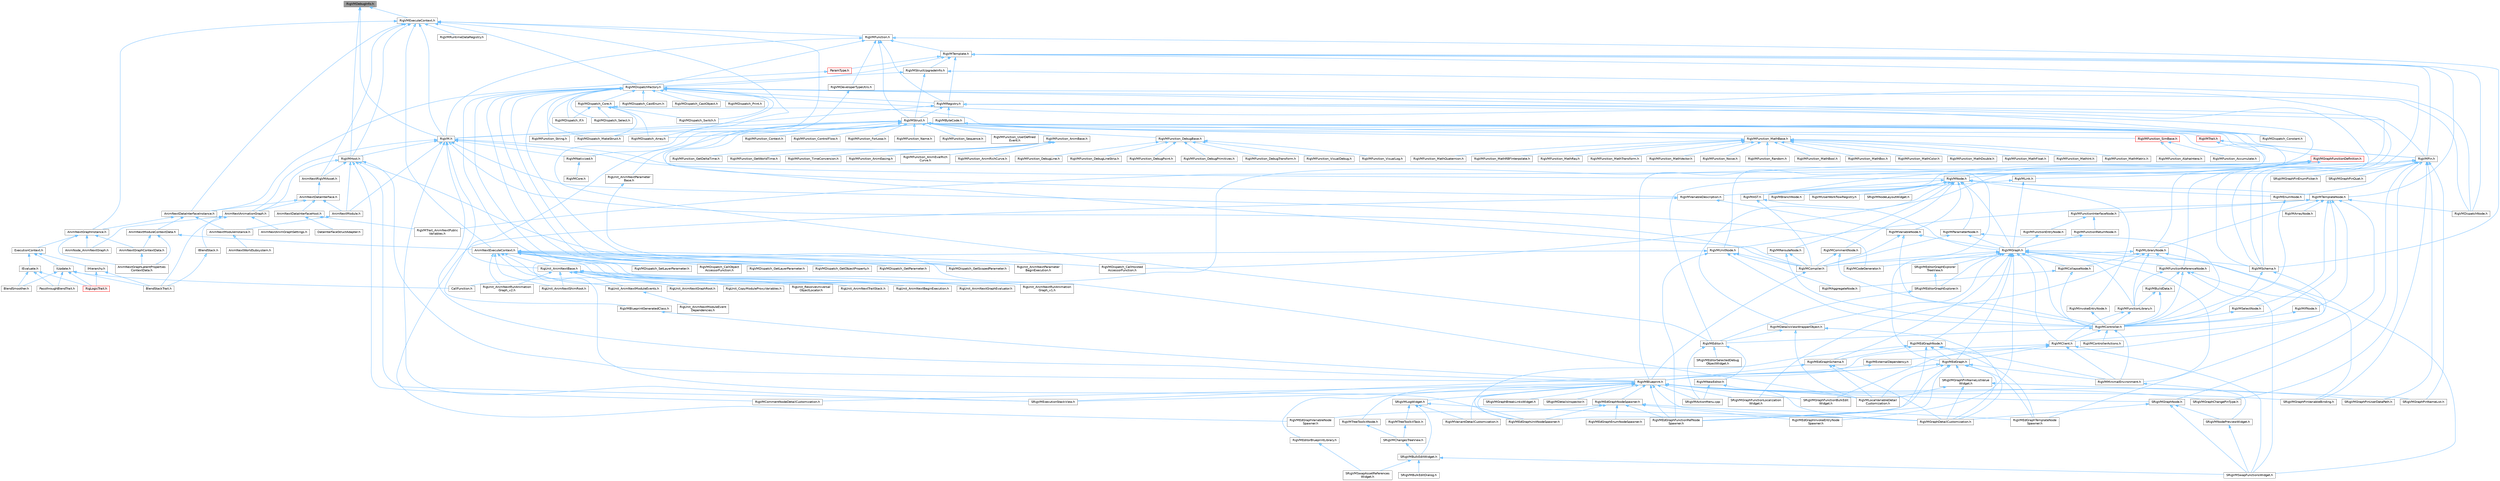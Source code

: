 digraph "RigVMDebugInfo.h"
{
 // INTERACTIVE_SVG=YES
 // LATEX_PDF_SIZE
  bgcolor="transparent";
  edge [fontname=Helvetica,fontsize=10,labelfontname=Helvetica,labelfontsize=10];
  node [fontname=Helvetica,fontsize=10,shape=box,height=0.2,width=0.4];
  Node1 [id="Node000001",label="RigVMDebugInfo.h",height=0.2,width=0.4,color="gray40", fillcolor="grey60", style="filled", fontcolor="black",tooltip=" "];
  Node1 -> Node2 [id="edge1_Node000001_Node000002",dir="back",color="steelblue1",style="solid",tooltip=" "];
  Node2 [id="Node000002",label="RigVM.h",height=0.2,width=0.4,color="grey40", fillcolor="white", style="filled",URL="$d0/d5e/RigVM_8h.html",tooltip=" "];
  Node2 -> Node3 [id="edge2_Node000002_Node000003",dir="back",color="steelblue1",style="solid",tooltip=" "];
  Node3 [id="Node000003",label="AnimNextAnimationGraph.h",height=0.2,width=0.4,color="grey40", fillcolor="white", style="filled",URL="$d4/dc3/AnimNextAnimationGraph_8h.html",tooltip=" "];
  Node3 -> Node4 [id="edge3_Node000003_Node000004",dir="back",color="steelblue1",style="solid",tooltip=" "];
  Node4 [id="Node000004",label="AnimNextAnimGraphSettings.h",height=0.2,width=0.4,color="grey40", fillcolor="white", style="filled",URL="$d9/da8/AnimNextAnimGraphSettings_8h.html",tooltip=" "];
  Node3 -> Node5 [id="edge4_Node000003_Node000005",dir="back",color="steelblue1",style="solid",tooltip=" "];
  Node5 [id="Node000005",label="AnimNode_AnimNextGraph.h",height=0.2,width=0.4,color="grey40", fillcolor="white", style="filled",URL="$d5/d20/AnimNode__AnimNextGraph_8h.html",tooltip=" "];
  Node3 -> Node6 [id="edge5_Node000003_Node000006",dir="back",color="steelblue1",style="solid",tooltip=" "];
  Node6 [id="Node000006",label="BlendStackTrait.h",height=0.2,width=0.4,color="grey40", fillcolor="white", style="filled",URL="$dd/dc9/BlendStackTrait_8h.html",tooltip=" "];
  Node3 -> Node7 [id="edge6_Node000003_Node000007",dir="back",color="steelblue1",style="solid",tooltip=" "];
  Node7 [id="Node000007",label="IBlendStack.h",height=0.2,width=0.4,color="grey40", fillcolor="white", style="filled",URL="$df/d73/IBlendStack_8h.html",tooltip=" "];
  Node7 -> Node6 [id="edge7_Node000007_Node000006",dir="back",color="steelblue1",style="solid",tooltip=" "];
  Node2 -> Node8 [id="edge8_Node000002_Node000008",dir="back",color="steelblue1",style="solid",tooltip=" "];
  Node8 [id="Node000008",label="AnimNextModule.h",height=0.2,width=0.4,color="grey40", fillcolor="white", style="filled",URL="$d1/dac/AnimNextModule_8h.html",tooltip=" "];
  Node8 -> Node9 [id="edge9_Node000008_Node000009",dir="back",color="steelblue1",style="solid",tooltip=" "];
  Node9 [id="Node000009",label="AnimNextModuleInstance.h",height=0.2,width=0.4,color="grey40", fillcolor="white", style="filled",URL="$d7/dbe/AnimNextModuleInstance_8h.html",tooltip=" "];
  Node9 -> Node10 [id="edge10_Node000009_Node000010",dir="back",color="steelblue1",style="solid",tooltip=" "];
  Node10 [id="Node000010",label="AnimNextWorldSubsystem.h",height=0.2,width=0.4,color="grey40", fillcolor="white", style="filled",URL="$df/d2f/AnimNextWorldSubsystem_8h.html",tooltip=" "];
  Node2 -> Node11 [id="edge11_Node000002_Node000011",dir="back",color="steelblue1",style="solid",tooltip=" "];
  Node11 [id="Node000011",label="RigVMBlueprint.h",height=0.2,width=0.4,color="grey40", fillcolor="white", style="filled",URL="$df/d44/RigVMBlueprint_8h.html",tooltip=" "];
  Node11 -> Node12 [id="edge12_Node000011_Node000012",dir="back",color="steelblue1",style="solid",tooltip=" "];
  Node12 [id="Node000012",label="RigVMCommentNodeDetailCustomization.h",height=0.2,width=0.4,color="grey40", fillcolor="white", style="filled",URL="$de/ddb/RigVMCommentNodeDetailCustomization_8h.html",tooltip=" "];
  Node11 -> Node13 [id="edge13_Node000011_Node000013",dir="back",color="steelblue1",style="solid",tooltip=" "];
  Node13 [id="Node000013",label="RigVMEdGraphFunctionRefNode\lSpawner.h",height=0.2,width=0.4,color="grey40", fillcolor="white", style="filled",URL="$d3/d16/RigVMEdGraphFunctionRefNodeSpawner_8h.html",tooltip=" "];
  Node11 -> Node14 [id="edge14_Node000011_Node000014",dir="back",color="steelblue1",style="solid",tooltip=" "];
  Node14 [id="Node000014",label="RigVMEdGraphNodeSpawner.h",height=0.2,width=0.4,color="grey40", fillcolor="white", style="filled",URL="$d4/d8b/RigVMEdGraphNodeSpawner_8h.html",tooltip=" "];
  Node14 -> Node15 [id="edge15_Node000014_Node000015",dir="back",color="steelblue1",style="solid",tooltip=" "];
  Node15 [id="Node000015",label="RigVMEdGraphEnumNodeSpawner.h",height=0.2,width=0.4,color="grey40", fillcolor="white", style="filled",URL="$d3/dfd/RigVMEdGraphEnumNodeSpawner_8h.html",tooltip=" "];
  Node14 -> Node13 [id="edge16_Node000014_Node000013",dir="back",color="steelblue1",style="solid",tooltip=" "];
  Node14 -> Node16 [id="edge17_Node000014_Node000016",dir="back",color="steelblue1",style="solid",tooltip=" "];
  Node16 [id="Node000016",label="RigVMEdGraphInvokeEntryNode\lSpawner.h",height=0.2,width=0.4,color="grey40", fillcolor="white", style="filled",URL="$d9/de6/RigVMEdGraphInvokeEntryNodeSpawner_8h.html",tooltip=" "];
  Node14 -> Node17 [id="edge18_Node000014_Node000017",dir="back",color="steelblue1",style="solid",tooltip=" "];
  Node17 [id="Node000017",label="RigVMEdGraphTemplateNode\lSpawner.h",height=0.2,width=0.4,color="grey40", fillcolor="white", style="filled",URL="$d9/d6c/RigVMEdGraphTemplateNodeSpawner_8h.html",tooltip=" "];
  Node14 -> Node18 [id="edge19_Node000014_Node000018",dir="back",color="steelblue1",style="solid",tooltip=" "];
  Node18 [id="Node000018",label="RigVMEdGraphUnitNodeSpawner.h",height=0.2,width=0.4,color="grey40", fillcolor="white", style="filled",URL="$d3/d6b/RigVMEdGraphUnitNodeSpawner_8h.html",tooltip=" "];
  Node14 -> Node19 [id="edge20_Node000014_Node000019",dir="back",color="steelblue1",style="solid",tooltip=" "];
  Node19 [id="Node000019",label="RigVMEdGraphVariableNode\lSpawner.h",height=0.2,width=0.4,color="grey40", fillcolor="white", style="filled",URL="$d0/d83/RigVMEdGraphVariableNodeSpawner_8h.html",tooltip=" "];
  Node11 -> Node18 [id="edge21_Node000011_Node000018",dir="back",color="steelblue1",style="solid",tooltip=" "];
  Node11 -> Node20 [id="edge22_Node000011_Node000020",dir="back",color="steelblue1",style="solid",tooltip=" "];
  Node20 [id="Node000020",label="RigVMEditorBlueprintLibrary.h",height=0.2,width=0.4,color="grey40", fillcolor="white", style="filled",URL="$d9/d31/RigVMEditorBlueprintLibrary_8h.html",tooltip=" "];
  Node20 -> Node21 [id="edge23_Node000020_Node000021",dir="back",color="steelblue1",style="solid",tooltip=" "];
  Node21 [id="Node000021",label="SRigVMSwapAssetReferences\lWidget.h",height=0.2,width=0.4,color="grey40", fillcolor="white", style="filled",URL="$db/d3f/SRigVMSwapAssetReferencesWidget_8h.html",tooltip=" "];
  Node11 -> Node22 [id="edge24_Node000011_Node000022",dir="back",color="steelblue1",style="solid",tooltip=" "];
  Node22 [id="Node000022",label="RigVMGraphDetailCustomization.h",height=0.2,width=0.4,color="grey40", fillcolor="white", style="filled",URL="$da/d8c/RigVMGraphDetailCustomization_8h.html",tooltip=" "];
  Node11 -> Node23 [id="edge25_Node000011_Node000023",dir="back",color="steelblue1",style="solid",tooltip=" "];
  Node23 [id="Node000023",label="RigVMLocalVariableDetail\lCustomization.h",height=0.2,width=0.4,color="grey40", fillcolor="white", style="filled",URL="$de/de8/RigVMLocalVariableDetailCustomization_8h.html",tooltip=" "];
  Node11 -> Node24 [id="edge26_Node000011_Node000024",dir="back",color="steelblue1",style="solid",tooltip=" "];
  Node24 [id="Node000024",label="RigVMTreeToolkitNode.h",height=0.2,width=0.4,color="grey40", fillcolor="white", style="filled",URL="$dc/d84/RigVMTreeToolkitNode_8h.html",tooltip=" "];
  Node24 -> Node25 [id="edge27_Node000024_Node000025",dir="back",color="steelblue1",style="solid",tooltip=" "];
  Node25 [id="Node000025",label="SRigVMChangesTreeView.h",height=0.2,width=0.4,color="grey40", fillcolor="white", style="filled",URL="$dd/d83/SRigVMChangesTreeView_8h.html",tooltip=" "];
  Node25 -> Node26 [id="edge28_Node000025_Node000026",dir="back",color="steelblue1",style="solid",tooltip=" "];
  Node26 [id="Node000026",label="SRigVMBulkEditWidget.h",height=0.2,width=0.4,color="grey40", fillcolor="white", style="filled",URL="$d7/dab/SRigVMBulkEditWidget_8h.html",tooltip=" "];
  Node26 -> Node27 [id="edge29_Node000026_Node000027",dir="back",color="steelblue1",style="solid",tooltip=" "];
  Node27 [id="Node000027",label="SRigVMBulkEditDialog.h",height=0.2,width=0.4,color="grey40", fillcolor="white", style="filled",URL="$dd/d89/SRigVMBulkEditDialog_8h.html",tooltip=" "];
  Node26 -> Node21 [id="edge30_Node000026_Node000021",dir="back",color="steelblue1",style="solid",tooltip=" "];
  Node26 -> Node28 [id="edge31_Node000026_Node000028",dir="back",color="steelblue1",style="solid",tooltip=" "];
  Node28 [id="Node000028",label="SRigVMSwapFunctionsWidget.h",height=0.2,width=0.4,color="grey40", fillcolor="white", style="filled",URL="$d0/da2/SRigVMSwapFunctionsWidget_8h.html",tooltip=" "];
  Node11 -> Node29 [id="edge32_Node000011_Node000029",dir="back",color="steelblue1",style="solid",tooltip=" "];
  Node29 [id="Node000029",label="RigVMVariantDetailCustomization.h",height=0.2,width=0.4,color="grey40", fillcolor="white", style="filled",URL="$d2/db8/RigVMVariantDetailCustomization_8h.html",tooltip=" "];
  Node11 -> Node30 [id="edge33_Node000011_Node000030",dir="back",color="steelblue1",style="solid",tooltip=" "];
  Node30 [id="Node000030",label="SRigVMActionMenu.cpp",height=0.2,width=0.4,color="grey40", fillcolor="white", style="filled",URL="$dc/d4c/SRigVMActionMenu_8cpp.html",tooltip=" "];
  Node11 -> Node31 [id="edge34_Node000011_Node000031",dir="back",color="steelblue1",style="solid",tooltip=" "];
  Node31 [id="Node000031",label="SRigVMDetailsInspector.h",height=0.2,width=0.4,color="grey40", fillcolor="white", style="filled",URL="$df/dfb/SRigVMDetailsInspector_8h.html",tooltip=" "];
  Node11 -> Node32 [id="edge35_Node000011_Node000032",dir="back",color="steelblue1",style="solid",tooltip=" "];
  Node32 [id="Node000032",label="SRigVMExecutionStackView.h",height=0.2,width=0.4,color="grey40", fillcolor="white", style="filled",URL="$d9/d2b/SRigVMExecutionStackView_8h.html",tooltip=" "];
  Node11 -> Node33 [id="edge36_Node000011_Node000033",dir="back",color="steelblue1",style="solid",tooltip=" "];
  Node33 [id="Node000033",label="SRigVMGraphBreakLinksWidget.h",height=0.2,width=0.4,color="grey40", fillcolor="white", style="filled",URL="$d8/d4a/SRigVMGraphBreakLinksWidget_8h.html",tooltip=" "];
  Node11 -> Node34 [id="edge37_Node000011_Node000034",dir="back",color="steelblue1",style="solid",tooltip=" "];
  Node34 [id="Node000034",label="SRigVMGraphChangePinType.h",height=0.2,width=0.4,color="grey40", fillcolor="white", style="filled",URL="$d4/da7/SRigVMGraphChangePinType_8h.html",tooltip=" "];
  Node11 -> Node35 [id="edge38_Node000011_Node000035",dir="back",color="steelblue1",style="solid",tooltip=" "];
  Node35 [id="Node000035",label="SRigVMGraphFunctionBulkEdit\lWidget.h",height=0.2,width=0.4,color="grey40", fillcolor="white", style="filled",URL="$db/dbf/SRigVMGraphFunctionBulkEditWidget_8h.html",tooltip=" "];
  Node11 -> Node36 [id="edge39_Node000011_Node000036",dir="back",color="steelblue1",style="solid",tooltip=" "];
  Node36 [id="Node000036",label="SRigVMGraphFunctionLocalization\lWidget.h",height=0.2,width=0.4,color="grey40", fillcolor="white", style="filled",URL="$dd/d59/SRigVMGraphFunctionLocalizationWidget_8h.html",tooltip=" "];
  Node11 -> Node37 [id="edge40_Node000011_Node000037",dir="back",color="steelblue1",style="solid",tooltip=" "];
  Node37 [id="Node000037",label="SRigVMGraphNode.h",height=0.2,width=0.4,color="grey40", fillcolor="white", style="filled",URL="$d0/d1e/SRigVMGraphNode_8h.html",tooltip=" "];
  Node37 -> Node22 [id="edge41_Node000037_Node000022",dir="back",color="steelblue1",style="solid",tooltip=" "];
  Node37 -> Node38 [id="edge42_Node000037_Node000038",dir="back",color="steelblue1",style="solid",tooltip=" "];
  Node38 [id="Node000038",label="SRigVMNodePreviewWidget.h",height=0.2,width=0.4,color="grey40", fillcolor="white", style="filled",URL="$d5/d72/SRigVMNodePreviewWidget_8h.html",tooltip=" "];
  Node38 -> Node28 [id="edge43_Node000038_Node000028",dir="back",color="steelblue1",style="solid",tooltip=" "];
  Node37 -> Node28 [id="edge44_Node000037_Node000028",dir="back",color="steelblue1",style="solid",tooltip=" "];
  Node11 -> Node39 [id="edge45_Node000011_Node000039",dir="back",color="steelblue1",style="solid",tooltip=" "];
  Node39 [id="Node000039",label="SRigVMGraphPinUserDataPath.h",height=0.2,width=0.4,color="grey40", fillcolor="white", style="filled",URL="$d5/d31/SRigVMGraphPinUserDataPath_8h.html",tooltip=" "];
  Node11 -> Node40 [id="edge46_Node000011_Node000040",dir="back",color="steelblue1",style="solid",tooltip=" "];
  Node40 [id="Node000040",label="SRigVMGraphPinVariableBinding.h",height=0.2,width=0.4,color="grey40", fillcolor="white", style="filled",URL="$db/dca/SRigVMGraphPinVariableBinding_8h.html",tooltip=" "];
  Node11 -> Node41 [id="edge47_Node000011_Node000041",dir="back",color="steelblue1",style="solid",tooltip=" "];
  Node41 [id="Node000041",label="SRigVMLogWidget.h",height=0.2,width=0.4,color="grey40", fillcolor="white", style="filled",URL="$d9/dab/SRigVMLogWidget_8h.html",tooltip=" "];
  Node41 -> Node22 [id="edge48_Node000041_Node000022",dir="back",color="steelblue1",style="solid",tooltip=" "];
  Node41 -> Node42 [id="edge49_Node000041_Node000042",dir="back",color="steelblue1",style="solid",tooltip=" "];
  Node42 [id="Node000042",label="RigVMTreeToolkitTask.h",height=0.2,width=0.4,color="grey40", fillcolor="white", style="filled",URL="$d1/dd5/RigVMTreeToolkitTask_8h.html",tooltip=" "];
  Node42 -> Node25 [id="edge50_Node000042_Node000025",dir="back",color="steelblue1",style="solid",tooltip=" "];
  Node41 -> Node29 [id="edge51_Node000041_Node000029",dir="back",color="steelblue1",style="solid",tooltip=" "];
  Node41 -> Node26 [id="edge52_Node000041_Node000026",dir="back",color="steelblue1",style="solid",tooltip=" "];
  Node2 -> Node43 [id="edge53_Node000002_Node000043",dir="back",color="steelblue1",style="solid",tooltip=" "];
  Node43 [id="Node000043",label="RigVMBlueprintGeneratedClass.h",height=0.2,width=0.4,color="grey40", fillcolor="white", style="filled",URL="$d4/dec/RigVMBlueprintGeneratedClass_8h.html",tooltip=" "];
  Node43 -> Node11 [id="edge54_Node000043_Node000011",dir="back",color="steelblue1",style="solid",tooltip=" "];
  Node2 -> Node44 [id="edge55_Node000002_Node000044",dir="back",color="steelblue1",style="solid",tooltip=" "];
  Node44 [id="Node000044",label="RigVMCodeGenerator.h",height=0.2,width=0.4,color="grey40", fillcolor="white", style="filled",URL="$d4/d2b/RigVMCodeGenerator_8h.html",tooltip=" "];
  Node2 -> Node45 [id="edge56_Node000002_Node000045",dir="back",color="steelblue1",style="solid",tooltip=" "];
  Node45 [id="Node000045",label="RigVMCompiler.h",height=0.2,width=0.4,color="grey40", fillcolor="white", style="filled",URL="$d7/d63/RigVMCompiler_8h.html",tooltip=" "];
  Node45 -> Node11 [id="edge57_Node000045_Node000011",dir="back",color="steelblue1",style="solid",tooltip=" "];
  Node2 -> Node46 [id="edge58_Node000002_Node000046",dir="back",color="steelblue1",style="solid",tooltip=" "];
  Node46 [id="Node000046",label="RigVMEdGraph.h",height=0.2,width=0.4,color="grey40", fillcolor="white", style="filled",URL="$d9/d8c/RigVMEdGraph_8h.html",tooltip=" "];
  Node46 -> Node11 [id="edge59_Node000046_Node000011",dir="back",color="steelblue1",style="solid",tooltip=" "];
  Node46 -> Node13 [id="edge60_Node000046_Node000013",dir="back",color="steelblue1",style="solid",tooltip=" "];
  Node46 -> Node17 [id="edge61_Node000046_Node000017",dir="back",color="steelblue1",style="solid",tooltip=" "];
  Node46 -> Node18 [id="edge62_Node000046_Node000018",dir="back",color="steelblue1",style="solid",tooltip=" "];
  Node46 -> Node22 [id="edge63_Node000046_Node000022",dir="back",color="steelblue1",style="solid",tooltip=" "];
  Node46 -> Node23 [id="edge64_Node000046_Node000023",dir="back",color="steelblue1",style="solid",tooltip=" "];
  Node46 -> Node47 [id="edge65_Node000046_Node000047",dir="back",color="steelblue1",style="solid",tooltip=" "];
  Node47 [id="Node000047",label="RigVMMinimalEnvironment.h",height=0.2,width=0.4,color="grey40", fillcolor="white", style="filled",URL="$d4/d4a/RigVMMinimalEnvironment_8h.html",tooltip=" "];
  Node47 -> Node38 [id="edge66_Node000047_Node000038",dir="back",color="steelblue1",style="solid",tooltip=" "];
  Node46 -> Node32 [id="edge67_Node000046_Node000032",dir="back",color="steelblue1",style="solid",tooltip=" "];
  Node46 -> Node48 [id="edge68_Node000046_Node000048",dir="back",color="steelblue1",style="solid",tooltip=" "];
  Node48 [id="Node000048",label="SRigVMGraphPinNameListValue\lWidget.h",height=0.2,width=0.4,color="grey40", fillcolor="white", style="filled",URL="$dc/dac/SRigVMGraphPinNameListValueWidget_8h.html",tooltip=" "];
  Node48 -> Node22 [id="edge69_Node000048_Node000022",dir="back",color="steelblue1",style="solid",tooltip=" "];
  Node48 -> Node23 [id="edge70_Node000048_Node000023",dir="back",color="steelblue1",style="solid",tooltip=" "];
  Node48 -> Node49 [id="edge71_Node000048_Node000049",dir="back",color="steelblue1",style="solid",tooltip=" "];
  Node49 [id="Node000049",label="SRigVMGraphPinNameList.h",height=0.2,width=0.4,color="grey40", fillcolor="white", style="filled",URL="$d7/dfc/SRigVMGraphPinNameList_8h.html",tooltip=" "];
  Node2 -> Node50 [id="edge72_Node000002_Node000050",dir="back",color="steelblue1",style="solid",tooltip=" "];
  Node50 [id="Node000050",label="RigVMHost.h",height=0.2,width=0.4,color="grey40", fillcolor="white", style="filled",URL="$d5/d04/RigVMHost_8h.html",tooltip=" "];
  Node50 -> Node3 [id="edge73_Node000050_Node000003",dir="back",color="steelblue1",style="solid",tooltip=" "];
  Node50 -> Node8 [id="edge74_Node000050_Node000008",dir="back",color="steelblue1",style="solid",tooltip=" "];
  Node50 -> Node51 [id="edge75_Node000050_Node000051",dir="back",color="steelblue1",style="solid",tooltip=" "];
  Node51 [id="Node000051",label="AnimNextRigVMAsset.h",height=0.2,width=0.4,color="grey40", fillcolor="white", style="filled",URL="$d8/d0c/AnimNextRigVMAsset_8h.html",tooltip=" "];
  Node51 -> Node52 [id="edge76_Node000051_Node000052",dir="back",color="steelblue1",style="solid",tooltip=" "];
  Node52 [id="Node000052",label="AnimNextDataInterface.h",height=0.2,width=0.4,color="grey40", fillcolor="white", style="filled",URL="$d6/d96/AnimNextDataInterface_8h.html",tooltip=" "];
  Node52 -> Node3 [id="edge77_Node000052_Node000003",dir="back",color="steelblue1",style="solid",tooltip=" "];
  Node52 -> Node53 [id="edge78_Node000052_Node000053",dir="back",color="steelblue1",style="solid",tooltip=" "];
  Node53 [id="Node000053",label="AnimNextDataInterfaceHost.h",height=0.2,width=0.4,color="grey40", fillcolor="white", style="filled",URL="$d8/d6b/AnimNextDataInterfaceHost_8h.html",tooltip=" "];
  Node53 -> Node54 [id="edge79_Node000053_Node000054",dir="back",color="steelblue1",style="solid",tooltip=" "];
  Node54 [id="Node000054",label="DataInterfaceStructAdapter.h",height=0.2,width=0.4,color="grey40", fillcolor="white", style="filled",URL="$d9/ded/DataInterfaceStructAdapter_8h.html",tooltip=" "];
  Node53 -> Node55 [id="edge80_Node000053_Node000055",dir="back",color="steelblue1",style="solid",tooltip=" "];
  Node55 [id="Node000055",label="RigVMTrait_AnimNextPublic\lVariables.h",height=0.2,width=0.4,color="grey40", fillcolor="white", style="filled",URL="$d8/d5a/RigVMTrait__AnimNextPublicVariables_8h.html",tooltip=" "];
  Node52 -> Node56 [id="edge81_Node000052_Node000056",dir="back",color="steelblue1",style="solid",tooltip=" "];
  Node56 [id="Node000056",label="AnimNextDataInterfaceInstance.h",height=0.2,width=0.4,color="grey40", fillcolor="white", style="filled",URL="$d4/dc0/AnimNextDataInterfaceInstance_8h.html",tooltip=" "];
  Node56 -> Node57 [id="edge82_Node000056_Node000057",dir="back",color="steelblue1",style="solid",tooltip=" "];
  Node57 [id="Node000057",label="AnimNextGraphInstance.h",height=0.2,width=0.4,color="grey40", fillcolor="white", style="filled",URL="$df/d5e/AnimNextGraphInstance_8h.html",tooltip=" "];
  Node57 -> Node58 [id="edge83_Node000057_Node000058",dir="back",color="steelblue1",style="solid",tooltip=" "];
  Node58 [id="Node000058",label="AnimNextGraphContextData.h",height=0.2,width=0.4,color="grey40", fillcolor="white", style="filled",URL="$d6/d0a/AnimNextGraphContextData_8h.html",tooltip=" "];
  Node58 -> Node59 [id="edge84_Node000058_Node000059",dir="back",color="steelblue1",style="solid",tooltip=" "];
  Node59 [id="Node000059",label="AnimNextGraphLatentProperties\lContextData.h",height=0.2,width=0.4,color="grey40", fillcolor="white", style="filled",URL="$da/d49/AnimNextGraphLatentPropertiesContextData_8h.html",tooltip=" "];
  Node57 -> Node59 [id="edge85_Node000057_Node000059",dir="back",color="steelblue1",style="solid",tooltip=" "];
  Node57 -> Node5 [id="edge86_Node000057_Node000005",dir="back",color="steelblue1",style="solid",tooltip=" "];
  Node57 -> Node60 [id="edge87_Node000057_Node000060",dir="back",color="steelblue1",style="solid",tooltip=" "];
  Node60 [id="Node000060",label="ExecutionContext.h",height=0.2,width=0.4,color="grey40", fillcolor="white", style="filled",URL="$d2/da1/ExecutionContext_8h.html",tooltip=" "];
  Node60 -> Node61 [id="edge88_Node000060_Node000061",dir="back",color="steelblue1",style="solid",tooltip=" "];
  Node61 [id="Node000061",label="IEvaluate.h",height=0.2,width=0.4,color="grey40", fillcolor="white", style="filled",URL="$d8/d35/IEvaluate_8h.html",tooltip=" "];
  Node61 -> Node62 [id="edge89_Node000061_Node000062",dir="back",color="steelblue1",style="solid",tooltip=" "];
  Node62 [id="Node000062",label="BlendSmoother.h",height=0.2,width=0.4,color="grey40", fillcolor="white", style="filled",URL="$d8/d3e/BlendSmoother_8h.html",tooltip=" "];
  Node61 -> Node63 [id="edge90_Node000061_Node000063",dir="back",color="steelblue1",style="solid",tooltip=" "];
  Node63 [id="Node000063",label="PassthroughBlendTrait.h",height=0.2,width=0.4,color="grey40", fillcolor="white", style="filled",URL="$d7/d0b/PassthroughBlendTrait_8h.html",tooltip=" "];
  Node61 -> Node64 [id="edge91_Node000061_Node000064",dir="back",color="steelblue1",style="solid",tooltip=" "];
  Node64 [id="Node000064",label="RigLogicTrait.h",height=0.2,width=0.4,color="red", fillcolor="#FFF0F0", style="filled",URL="$d7/dfd/RigLogicTrait_8h.html",tooltip=" "];
  Node60 -> Node66 [id="edge92_Node000060_Node000066",dir="back",color="steelblue1",style="solid",tooltip=" "];
  Node66 [id="Node000066",label="IHierarchy.h",height=0.2,width=0.4,color="grey40", fillcolor="white", style="filled",URL="$d6/d76/IHierarchy_8h.html",tooltip=" "];
  Node66 -> Node6 [id="edge93_Node000066_Node000006",dir="back",color="steelblue1",style="solid",tooltip=" "];
  Node66 -> Node64 [id="edge94_Node000066_Node000064",dir="back",color="steelblue1",style="solid",tooltip=" "];
  Node60 -> Node67 [id="edge95_Node000060_Node000067",dir="back",color="steelblue1",style="solid",tooltip=" "];
  Node67 [id="Node000067",label="IUpdate.h",height=0.2,width=0.4,color="grey40", fillcolor="white", style="filled",URL="$d9/d18/IUpdate_8h.html",tooltip=" "];
  Node67 -> Node62 [id="edge96_Node000067_Node000062",dir="back",color="steelblue1",style="solid",tooltip=" "];
  Node67 -> Node6 [id="edge97_Node000067_Node000006",dir="back",color="steelblue1",style="solid",tooltip=" "];
  Node67 -> Node68 [id="edge98_Node000067_Node000068",dir="back",color="steelblue1",style="solid",tooltip=" "];
  Node68 [id="Node000068",label="CallFunction.h",height=0.2,width=0.4,color="grey40", fillcolor="white", style="filled",URL="$d0/dcd/CallFunction_8h.html",tooltip=" "];
  Node67 -> Node63 [id="edge99_Node000067_Node000063",dir="back",color="steelblue1",style="solid",tooltip=" "];
  Node67 -> Node64 [id="edge100_Node000067_Node000064",dir="back",color="steelblue1",style="solid",tooltip=" "];
  Node56 -> Node69 [id="edge101_Node000056_Node000069",dir="back",color="steelblue1",style="solid",tooltip=" "];
  Node69 [id="Node000069",label="AnimNextModuleContextData.h",height=0.2,width=0.4,color="grey40", fillcolor="white", style="filled",URL="$d8/d3c/AnimNextModuleContextData_8h.html",tooltip=" "];
  Node69 -> Node70 [id="edge102_Node000069_Node000070",dir="back",color="steelblue1",style="solid",tooltip=" "];
  Node70 [id="Node000070",label="AnimNextExecuteContext.h",height=0.2,width=0.4,color="grey40", fillcolor="white", style="filled",URL="$de/da5/AnimNextExecuteContext_8h.html",tooltip=" "];
  Node70 -> Node71 [id="edge103_Node000070_Node000071",dir="back",color="steelblue1",style="solid",tooltip=" "];
  Node71 [id="Node000071",label="RigUnit_AnimNextBase.h",height=0.2,width=0.4,color="grey40", fillcolor="white", style="filled",URL="$df/d32/RigUnit__AnimNextBase_8h.html",tooltip=" "];
  Node71 -> Node72 [id="edge104_Node000071_Node000072",dir="back",color="steelblue1",style="solid",tooltip=" "];
  Node72 [id="Node000072",label="RigUnit_AnimNextBeginExecution.h",height=0.2,width=0.4,color="grey40", fillcolor="white", style="filled",URL="$df/d5a/RigUnit__AnimNextBeginExecution_8h.html",tooltip=" "];
  Node71 -> Node73 [id="edge105_Node000071_Node000073",dir="back",color="steelblue1",style="solid",tooltip=" "];
  Node73 [id="Node000073",label="RigUnit_AnimNextGraphEvaluator.h",height=0.2,width=0.4,color="grey40", fillcolor="white", style="filled",URL="$db/dea/RigUnit__AnimNextGraphEvaluator_8h.html",tooltip=" "];
  Node71 -> Node74 [id="edge106_Node000071_Node000074",dir="back",color="steelblue1",style="solid",tooltip=" "];
  Node74 [id="Node000074",label="RigUnit_AnimNextGraphRoot.h",height=0.2,width=0.4,color="grey40", fillcolor="white", style="filled",URL="$db/db2/RigUnit__AnimNextGraphRoot_8h.html",tooltip=" "];
  Node71 -> Node75 [id="edge107_Node000071_Node000075",dir="back",color="steelblue1",style="solid",tooltip=" "];
  Node75 [id="Node000075",label="RigUnit_AnimNextModuleEvents.h",height=0.2,width=0.4,color="grey40", fillcolor="white", style="filled",URL="$db/d6a/RigUnit__AnimNextModuleEvents_8h.html",tooltip=" "];
  Node75 -> Node76 [id="edge108_Node000075_Node000076",dir="back",color="steelblue1",style="solid",tooltip=" "];
  Node76 [id="Node000076",label="RigUnit_AnimNextModuleEvent\lDependencies.h",height=0.2,width=0.4,color="grey40", fillcolor="white", style="filled",URL="$d3/dde/RigUnit__AnimNextModuleEventDependencies_8h.html",tooltip=" "];
  Node71 -> Node77 [id="edge109_Node000071_Node000077",dir="back",color="steelblue1",style="solid",tooltip=" "];
  Node77 [id="Node000077",label="RigUnit_AnimNextRunAnimation\lGraph_v1.h",height=0.2,width=0.4,color="grey40", fillcolor="white", style="filled",URL="$d1/df7/RigUnit__AnimNextRunAnimationGraph__v1_8h.html",tooltip=" "];
  Node71 -> Node78 [id="edge110_Node000071_Node000078",dir="back",color="steelblue1",style="solid",tooltip=" "];
  Node78 [id="Node000078",label="RigUnit_AnimNextRunAnimation\lGraph_v2.h",height=0.2,width=0.4,color="grey40", fillcolor="white", style="filled",URL="$d6/d84/RigUnit__AnimNextRunAnimationGraph__v2_8h.html",tooltip=" "];
  Node71 -> Node79 [id="edge111_Node000071_Node000079",dir="back",color="steelblue1",style="solid",tooltip=" "];
  Node79 [id="Node000079",label="RigUnit_AnimNextShimRoot.h",height=0.2,width=0.4,color="grey40", fillcolor="white", style="filled",URL="$de/d67/RigUnit__AnimNextShimRoot_8h.html",tooltip=" "];
  Node71 -> Node80 [id="edge112_Node000071_Node000080",dir="back",color="steelblue1",style="solid",tooltip=" "];
  Node80 [id="Node000080",label="RigUnit_AnimNextTraitStack.h",height=0.2,width=0.4,color="grey40", fillcolor="white", style="filled",URL="$d0/d14/RigUnit__AnimNextTraitStack_8h.html",tooltip=" "];
  Node71 -> Node81 [id="edge113_Node000071_Node000081",dir="back",color="steelblue1",style="solid",tooltip=" "];
  Node81 [id="Node000081",label="RigUnit_CopyModuleProxyVariables.h",height=0.2,width=0.4,color="grey40", fillcolor="white", style="filled",URL="$d8/d2f/RigUnit__CopyModuleProxyVariables_8h.html",tooltip=" "];
  Node71 -> Node82 [id="edge114_Node000071_Node000082",dir="back",color="steelblue1",style="solid",tooltip=" "];
  Node82 [id="Node000082",label="RigUnit_ResolveUniversal\lObjectLocator.h",height=0.2,width=0.4,color="grey40", fillcolor="white", style="filled",URL="$d2/d10/RigUnit__ResolveUniversalObjectLocator_8h.html",tooltip=" "];
  Node70 -> Node72 [id="edge115_Node000070_Node000072",dir="back",color="steelblue1",style="solid",tooltip=" "];
  Node70 -> Node73 [id="edge116_Node000070_Node000073",dir="back",color="steelblue1",style="solid",tooltip=" "];
  Node70 -> Node74 [id="edge117_Node000070_Node000074",dir="back",color="steelblue1",style="solid",tooltip=" "];
  Node70 -> Node75 [id="edge118_Node000070_Node000075",dir="back",color="steelblue1",style="solid",tooltip=" "];
  Node70 -> Node83 [id="edge119_Node000070_Node000083",dir="back",color="steelblue1",style="solid",tooltip=" "];
  Node83 [id="Node000083",label="RigUnit_AnimNextParameter\lBeginExecution.h",height=0.2,width=0.4,color="grey40", fillcolor="white", style="filled",URL="$df/d50/RigUnit__AnimNextParameterBeginExecution_8h.html",tooltip=" "];
  Node70 -> Node77 [id="edge120_Node000070_Node000077",dir="back",color="steelblue1",style="solid",tooltip=" "];
  Node70 -> Node78 [id="edge121_Node000070_Node000078",dir="back",color="steelblue1",style="solid",tooltip=" "];
  Node70 -> Node79 [id="edge122_Node000070_Node000079",dir="back",color="steelblue1",style="solid",tooltip=" "];
  Node70 -> Node80 [id="edge123_Node000070_Node000080",dir="back",color="steelblue1",style="solid",tooltip=" "];
  Node70 -> Node84 [id="edge124_Node000070_Node000084",dir="back",color="steelblue1",style="solid",tooltip=" "];
  Node84 [id="Node000084",label="RigVMDispatch_CallHoisted\lAccessorFunction.h",height=0.2,width=0.4,color="grey40", fillcolor="white", style="filled",URL="$d1/d9e/RigVMDispatch__CallHoistedAccessorFunction_8h.html",tooltip=" "];
  Node70 -> Node85 [id="edge125_Node000070_Node000085",dir="back",color="steelblue1",style="solid",tooltip=" "];
  Node85 [id="Node000085",label="RigVMDispatch_CallObject\lAccessorFunction.h",height=0.2,width=0.4,color="grey40", fillcolor="white", style="filled",URL="$de/da6/RigVMDispatch__CallObjectAccessorFunction_8h.html",tooltip=" "];
  Node70 -> Node86 [id="edge126_Node000070_Node000086",dir="back",color="steelblue1",style="solid",tooltip=" "];
  Node86 [id="Node000086",label="RigVMDispatch_GetLayerParameter.h",height=0.2,width=0.4,color="grey40", fillcolor="white", style="filled",URL="$d1/dad/RigVMDispatch__GetLayerParameter_8h.html",tooltip=" "];
  Node70 -> Node87 [id="edge127_Node000070_Node000087",dir="back",color="steelblue1",style="solid",tooltip=" "];
  Node87 [id="Node000087",label="RigVMDispatch_GetObjectProperty.h",height=0.2,width=0.4,color="grey40", fillcolor="white", style="filled",URL="$d3/d6d/RigVMDispatch__GetObjectProperty_8h.html",tooltip=" "];
  Node70 -> Node88 [id="edge128_Node000070_Node000088",dir="back",color="steelblue1",style="solid",tooltip=" "];
  Node88 [id="Node000088",label="RigVMDispatch_GetParameter.h",height=0.2,width=0.4,color="grey40", fillcolor="white", style="filled",URL="$dd/d34/RigVMDispatch__GetParameter_8h.html",tooltip=" "];
  Node70 -> Node89 [id="edge129_Node000070_Node000089",dir="back",color="steelblue1",style="solid",tooltip=" "];
  Node89 [id="Node000089",label="RigVMDispatch_GetScopedParameter.h",height=0.2,width=0.4,color="grey40", fillcolor="white", style="filled",URL="$d0/dc7/RigVMDispatch__GetScopedParameter_8h.html",tooltip=" "];
  Node70 -> Node90 [id="edge130_Node000070_Node000090",dir="back",color="steelblue1",style="solid",tooltip=" "];
  Node90 [id="Node000090",label="RigVMDispatch_SetLayerParameter.h",height=0.2,width=0.4,color="grey40", fillcolor="white", style="filled",URL="$d8/de9/RigVMDispatch__SetLayerParameter_8h.html",tooltip=" "];
  Node69 -> Node58 [id="edge131_Node000069_Node000058",dir="back",color="steelblue1",style="solid",tooltip=" "];
  Node69 -> Node59 [id="edge132_Node000069_Node000059",dir="back",color="steelblue1",style="solid",tooltip=" "];
  Node56 -> Node9 [id="edge133_Node000056_Node000009",dir="back",color="steelblue1",style="solid",tooltip=" "];
  Node52 -> Node8 [id="edge134_Node000052_Node000008",dir="back",color="steelblue1",style="solid",tooltip=" "];
  Node50 -> Node11 [id="edge135_Node000050_Node000011",dir="back",color="steelblue1",style="solid",tooltip=" "];
  Node50 -> Node12 [id="edge136_Node000050_Node000012",dir="back",color="steelblue1",style="solid",tooltip=" "];
  Node50 -> Node23 [id="edge137_Node000050_Node000023",dir="back",color="steelblue1",style="solid",tooltip=" "];
  Node50 -> Node32 [id="edge138_Node000050_Node000032",dir="back",color="steelblue1",style="solid",tooltip=" "];
  Node2 -> Node91 [id="edge139_Node000002_Node000091",dir="back",color="steelblue1",style="solid",tooltip=" "];
  Node91 [id="Node000091",label="RigVMNativized.h",height=0.2,width=0.4,color="grey40", fillcolor="white", style="filled",URL="$df/d99/RigVMNativized_8h.html",tooltip=" "];
  Node91 -> Node92 [id="edge140_Node000091_Node000092",dir="back",color="steelblue1",style="solid",tooltip=" "];
  Node92 [id="Node000092",label="RigVMCore.h",height=0.2,width=0.4,color="grey40", fillcolor="white", style="filled",URL="$d3/dbd/RigVMCore_8h.html",tooltip=" "];
  Node2 -> Node93 [id="edge141_Node000002_Node000093",dir="back",color="steelblue1",style="solid",tooltip=" "];
  Node93 [id="Node000093",label="RigVMNode.h",height=0.2,width=0.4,color="grey40", fillcolor="white", style="filled",URL="$df/d31/RigVMNode_8h.html",tooltip=" "];
  Node93 -> Node94 [id="edge142_Node000093_Node000094",dir="back",color="steelblue1",style="solid",tooltip=" "];
  Node94 [id="Node000094",label="RigVMAST.h",height=0.2,width=0.4,color="grey40", fillcolor="white", style="filled",URL="$d9/d6d/RigVMAST_8h.html",tooltip=" "];
  Node94 -> Node45 [id="edge143_Node000094_Node000045",dir="back",color="steelblue1",style="solid",tooltip=" "];
  Node94 -> Node95 [id="edge144_Node000094_Node000095",dir="back",color="steelblue1",style="solid",tooltip=" "];
  Node95 [id="Node000095",label="RigVMGraph.h",height=0.2,width=0.4,color="grey40", fillcolor="white", style="filled",URL="$d7/dfd/RigVMGraph_8h.html",tooltip=" "];
  Node95 -> Node96 [id="edge145_Node000095_Node000096",dir="back",color="steelblue1",style="solid",tooltip=" "];
  Node96 [id="Node000096",label="RigVMClient.h",height=0.2,width=0.4,color="grey40", fillcolor="white", style="filled",URL="$db/d93/RigVMClient_8h.html",tooltip=" "];
  Node96 -> Node11 [id="edge146_Node000096_Node000011",dir="back",color="steelblue1",style="solid",tooltip=" "];
  Node96 -> Node46 [id="edge147_Node000096_Node000046",dir="back",color="steelblue1",style="solid",tooltip=" "];
  Node96 -> Node97 [id="edge148_Node000096_Node000097",dir="back",color="steelblue1",style="solid",tooltip=" "];
  Node97 [id="Node000097",label="RigVMExternalDependency.h",height=0.2,width=0.4,color="grey40", fillcolor="white", style="filled",URL="$d2/d83/RigVMExternalDependency_8h.html",tooltip=" "];
  Node97 -> Node11 [id="edge149_Node000097_Node000011",dir="back",color="steelblue1",style="solid",tooltip=" "];
  Node96 -> Node47 [id="edge150_Node000096_Node000047",dir="back",color="steelblue1",style="solid",tooltip=" "];
  Node96 -> Node28 [id="edge151_Node000096_Node000028",dir="back",color="steelblue1",style="solid",tooltip=" "];
  Node95 -> Node44 [id="edge152_Node000095_Node000044",dir="back",color="steelblue1",style="solid",tooltip=" "];
  Node95 -> Node98 [id="edge153_Node000095_Node000098",dir="back",color="steelblue1",style="solid",tooltip=" "];
  Node98 [id="Node000098",label="RigVMCollapseNode.h",height=0.2,width=0.4,color="grey40", fillcolor="white", style="filled",URL="$d1/d95/RigVMCollapseNode_8h.html",tooltip=" "];
  Node98 -> Node99 [id="edge154_Node000098_Node000099",dir="back",color="steelblue1",style="solid",tooltip=" "];
  Node99 [id="Node000099",label="RigVMAggregateNode.h",height=0.2,width=0.4,color="grey40", fillcolor="white", style="filled",URL="$d7/d89/RigVMAggregateNode_8h.html",tooltip=" "];
  Node98 -> Node100 [id="edge155_Node000098_Node000100",dir="back",color="steelblue1",style="solid",tooltip=" "];
  Node100 [id="Node000100",label="RigVMController.h",height=0.2,width=0.4,color="grey40", fillcolor="white", style="filled",URL="$da/d1e/RigVMController_8h.html",tooltip=" "];
  Node100 -> Node96 [id="edge156_Node000100_Node000096",dir="back",color="steelblue1",style="solid",tooltip=" "];
  Node100 -> Node101 [id="edge157_Node000100_Node000101",dir="back",color="steelblue1",style="solid",tooltip=" "];
  Node101 [id="Node000101",label="RigVMControllerActions.h",height=0.2,width=0.4,color="grey40", fillcolor="white", style="filled",URL="$d3/dc4/RigVMControllerActions_8h.html",tooltip=" "];
  Node100 -> Node102 [id="edge158_Node000100_Node000102",dir="back",color="steelblue1",style="solid",tooltip=" "];
  Node102 [id="Node000102",label="RigVMEditor.h",height=0.2,width=0.4,color="grey40", fillcolor="white", style="filled",URL="$d3/d13/RigVMEditor_8h.html",tooltip=" "];
  Node102 -> Node103 [id="edge159_Node000102_Node000103",dir="back",color="steelblue1",style="solid",tooltip=" "];
  Node103 [id="Node000103",label="RigVMNewEditor.h",height=0.2,width=0.4,color="grey40", fillcolor="white", style="filled",URL="$df/dd1/RigVMNewEditor_8h.html",tooltip=" "];
  Node103 -> Node22 [id="edge160_Node000103_Node000022",dir="back",color="steelblue1",style="solid",tooltip=" "];
  Node103 -> Node30 [id="edge161_Node000103_Node000030",dir="back",color="steelblue1",style="solid",tooltip=" "];
  Node102 -> Node30 [id="edge162_Node000102_Node000030",dir="back",color="steelblue1",style="solid",tooltip=" "];
  Node102 -> Node104 [id="edge163_Node000102_Node000104",dir="back",color="steelblue1",style="solid",tooltip=" "];
  Node104 [id="Node000104",label="SRigVMEditorSelectedDebug\lObjectWidget.h",height=0.2,width=0.4,color="grey40", fillcolor="white", style="filled",URL="$d9/dcd/SRigVMEditorSelectedDebugObjectWidget_8h.html",tooltip=" "];
  Node100 -> Node47 [id="edge164_Node000100_Node000047",dir="back",color="steelblue1",style="solid",tooltip=" "];
  Node95 -> Node45 [id="edge165_Node000095_Node000045",dir="back",color="steelblue1",style="solid",tooltip=" "];
  Node95 -> Node100 [id="edge166_Node000095_Node000100",dir="back",color="steelblue1",style="solid",tooltip=" "];
  Node95 -> Node105 [id="edge167_Node000095_Node000105",dir="back",color="steelblue1",style="solid",tooltip=" "];
  Node105 [id="Node000105",label="RigVMDetailsViewWrapperObject.h",height=0.2,width=0.4,color="grey40", fillcolor="white", style="filled",URL="$dd/d41/RigVMDetailsViewWrapperObject_8h.html",tooltip=" "];
  Node105 -> Node102 [id="edge168_Node000105_Node000102",dir="back",color="steelblue1",style="solid",tooltip=" "];
  Node105 -> Node22 [id="edge169_Node000105_Node000022",dir="back",color="steelblue1",style="solid",tooltip=" "];
  Node105 -> Node23 [id="edge170_Node000105_Node000023",dir="back",color="steelblue1",style="solid",tooltip=" "];
  Node95 -> Node46 [id="edge171_Node000095_Node000046",dir="back",color="steelblue1",style="solid",tooltip=" "];
  Node95 -> Node16 [id="edge172_Node000095_Node000016",dir="back",color="steelblue1",style="solid",tooltip=" "];
  Node95 -> Node106 [id="edge173_Node000095_Node000106",dir="back",color="steelblue1",style="solid",tooltip=" "];
  Node106 [id="Node000106",label="RigVMEdGraphNode.h",height=0.2,width=0.4,color="grey40", fillcolor="white", style="filled",URL="$d8/dcd/RigVMEdGraphNode_8h.html",tooltip=" "];
  Node106 -> Node46 [id="edge174_Node000106_Node000046",dir="back",color="steelblue1",style="solid",tooltip=" "];
  Node106 -> Node13 [id="edge175_Node000106_Node000013",dir="back",color="steelblue1",style="solid",tooltip=" "];
  Node106 -> Node107 [id="edge176_Node000106_Node000107",dir="back",color="steelblue1",style="solid",tooltip=" "];
  Node107 [id="Node000107",label="RigVMEdGraphSchema.h",height=0.2,width=0.4,color="grey40", fillcolor="white", style="filled",URL="$dc/de3/RigVMEdGraphSchema_8h.html",tooltip=" "];
  Node107 -> Node11 [id="edge177_Node000107_Node000011",dir="back",color="steelblue1",style="solid",tooltip=" "];
  Node107 -> Node22 [id="edge178_Node000107_Node000022",dir="back",color="steelblue1",style="solid",tooltip=" "];
  Node107 -> Node23 [id="edge179_Node000107_Node000023",dir="back",color="steelblue1",style="solid",tooltip=" "];
  Node106 -> Node17 [id="edge180_Node000106_Node000017",dir="back",color="steelblue1",style="solid",tooltip=" "];
  Node106 -> Node18 [id="edge181_Node000106_Node000018",dir="back",color="steelblue1",style="solid",tooltip=" "];
  Node106 -> Node47 [id="edge182_Node000106_Node000047",dir="back",color="steelblue1",style="solid",tooltip=" "];
  Node95 -> Node107 [id="edge183_Node000095_Node000107",dir="back",color="steelblue1",style="solid",tooltip=" "];
  Node95 -> Node108 [id="edge184_Node000095_Node000108",dir="back",color="steelblue1",style="solid",tooltip=" "];
  Node108 [id="Node000108",label="RigVMFunctionLibrary.h",height=0.2,width=0.4,color="grey40", fillcolor="white", style="filled",URL="$da/d39/RigVMFunctionLibrary_8h.html",tooltip=" "];
  Node108 -> Node96 [id="edge185_Node000108_Node000096",dir="back",color="steelblue1",style="solid",tooltip=" "];
  Node108 -> Node100 [id="edge186_Node000108_Node000100",dir="back",color="steelblue1",style="solid",tooltip=" "];
  Node95 -> Node109 [id="edge187_Node000095_Node000109",dir="back",color="steelblue1",style="solid",tooltip=" "];
  Node109 [id="Node000109",label="RigVMFunctionReferenceNode.h",height=0.2,width=0.4,color="grey40", fillcolor="white", style="filled",URL="$d8/dae/RigVMFunctionReferenceNode_8h.html",tooltip=" "];
  Node109 -> Node110 [id="edge188_Node000109_Node000110",dir="back",color="steelblue1",style="solid",tooltip=" "];
  Node110 [id="Node000110",label="RigVMBuildData.h",height=0.2,width=0.4,color="grey40", fillcolor="white", style="filled",URL="$df/d5a/RigVMBuildData_8h.html",tooltip=" "];
  Node110 -> Node100 [id="edge189_Node000110_Node000100",dir="back",color="steelblue1",style="solid",tooltip=" "];
  Node110 -> Node108 [id="edge190_Node000110_Node000108",dir="back",color="steelblue1",style="solid",tooltip=" "];
  Node109 -> Node100 [id="edge191_Node000109_Node000100",dir="back",color="steelblue1",style="solid",tooltip=" "];
  Node109 -> Node108 [id="edge192_Node000109_Node000108",dir="back",color="steelblue1",style="solid",tooltip=" "];
  Node109 -> Node40 [id="edge193_Node000109_Node000040",dir="back",color="steelblue1",style="solid",tooltip=" "];
  Node109 -> Node28 [id="edge194_Node000109_Node000028",dir="back",color="steelblue1",style="solid",tooltip=" "];
  Node95 -> Node47 [id="edge195_Node000095_Node000047",dir="back",color="steelblue1",style="solid",tooltip=" "];
  Node95 -> Node111 [id="edge196_Node000095_Node000111",dir="back",color="steelblue1",style="solid",tooltip=" "];
  Node111 [id="Node000111",label="RigVMSchema.h",height=0.2,width=0.4,color="grey40", fillcolor="white", style="filled",URL="$d7/dc2/RigVMSchema_8h.html",tooltip=" "];
  Node111 -> Node96 [id="edge197_Node000111_Node000096",dir="back",color="steelblue1",style="solid",tooltip=" "];
  Node111 -> Node100 [id="edge198_Node000111_Node000100",dir="back",color="steelblue1",style="solid",tooltip=" "];
  Node95 -> Node112 [id="edge199_Node000095_Node000112",dir="back",color="steelblue1",style="solid",tooltip=" "];
  Node112 [id="Node000112",label="SRigVMEditorGraphExplorer.h",height=0.2,width=0.4,color="grey40", fillcolor="white", style="filled",URL="$db/d11/SRigVMEditorGraphExplorer_8h.html",tooltip=" "];
  Node112 -> Node102 [id="edge200_Node000112_Node000102",dir="back",color="steelblue1",style="solid",tooltip=" "];
  Node95 -> Node113 [id="edge201_Node000095_Node000113",dir="back",color="steelblue1",style="solid",tooltip=" "];
  Node113 [id="Node000113",label="SRigVMEditorGraphExplorer\lTreeView.h",height=0.2,width=0.4,color="grey40", fillcolor="white", style="filled",URL="$d8/d43/SRigVMEditorGraphExplorerTreeView_8h.html",tooltip=" "];
  Node113 -> Node112 [id="edge202_Node000113_Node000112",dir="back",color="steelblue1",style="solid",tooltip=" "];
  Node95 -> Node28 [id="edge203_Node000095_Node000028",dir="back",color="steelblue1",style="solid",tooltip=" "];
  Node93 -> Node114 [id="edge204_Node000093_Node000114",dir="back",color="steelblue1",style="solid",tooltip=" "];
  Node114 [id="Node000114",label="RigVMBranchNode.h",height=0.2,width=0.4,color="grey40", fillcolor="white", style="filled",URL="$dc/d3b/RigVMBranchNode_8h.html",tooltip=" "];
  Node93 -> Node115 [id="edge205_Node000093_Node000115",dir="back",color="steelblue1",style="solid",tooltip=" "];
  Node115 [id="Node000115",label="RigVMCommentNode.h",height=0.2,width=0.4,color="grey40", fillcolor="white", style="filled",URL="$da/d66/RigVMCommentNode_8h.html",tooltip=" "];
  Node115 -> Node45 [id="edge206_Node000115_Node000045",dir="back",color="steelblue1",style="solid",tooltip=" "];
  Node115 -> Node100 [id="edge207_Node000115_Node000100",dir="back",color="steelblue1",style="solid",tooltip=" "];
  Node93 -> Node105 [id="edge208_Node000093_Node000105",dir="back",color="steelblue1",style="solid",tooltip=" "];
  Node93 -> Node116 [id="edge209_Node000093_Node000116",dir="back",color="steelblue1",style="solid",tooltip=" "];
  Node116 [id="Node000116",label="RigVMEnumNode.h",height=0.2,width=0.4,color="grey40", fillcolor="white", style="filled",URL="$d8/d16/RigVMEnumNode_8h.html",tooltip=" "];
  Node116 -> Node100 [id="edge210_Node000116_Node000100",dir="back",color="steelblue1",style="solid",tooltip=" "];
  Node93 -> Node95 [id="edge211_Node000093_Node000095",dir="back",color="steelblue1",style="solid",tooltip=" "];
  Node93 -> Node117 [id="edge212_Node000093_Node000117",dir="back",color="steelblue1",style="solid",tooltip=" "];
  Node117 [id="Node000117",label="RigVMInvokeEntryNode.h",height=0.2,width=0.4,color="grey40", fillcolor="white", style="filled",URL="$de/ddf/RigVMInvokeEntryNode_8h.html",tooltip=" "];
  Node117 -> Node100 [id="edge213_Node000117_Node000100",dir="back",color="steelblue1",style="solid",tooltip=" "];
  Node93 -> Node118 [id="edge214_Node000093_Node000118",dir="back",color="steelblue1",style="solid",tooltip=" "];
  Node118 [id="Node000118",label="RigVMParameterNode.h",height=0.2,width=0.4,color="grey40", fillcolor="white", style="filled",URL="$dd/dfd/RigVMParameterNode_8h.html",tooltip=" "];
  Node118 -> Node45 [id="edge215_Node000118_Node000045",dir="back",color="steelblue1",style="solid",tooltip=" "];
  Node118 -> Node100 [id="edge216_Node000118_Node000100",dir="back",color="steelblue1",style="solid",tooltip=" "];
  Node118 -> Node95 [id="edge217_Node000118_Node000095",dir="back",color="steelblue1",style="solid",tooltip=" "];
  Node93 -> Node119 [id="edge218_Node000093_Node000119",dir="back",color="steelblue1",style="solid",tooltip=" "];
  Node119 [id="Node000119",label="RigVMRerouteNode.h",height=0.2,width=0.4,color="grey40", fillcolor="white", style="filled",URL="$d7/dd8/RigVMRerouteNode_8h.html",tooltip=" "];
  Node119 -> Node45 [id="edge219_Node000119_Node000045",dir="back",color="steelblue1",style="solid",tooltip=" "];
  Node119 -> Node100 [id="edge220_Node000119_Node000100",dir="back",color="steelblue1",style="solid",tooltip=" "];
  Node93 -> Node120 [id="edge221_Node000093_Node000120",dir="back",color="steelblue1",style="solid",tooltip=" "];
  Node120 [id="Node000120",label="RigVMTemplateNode.h",height=0.2,width=0.4,color="grey40", fillcolor="white", style="filled",URL="$d3/d3f/RigVMTemplateNode_8h.html",tooltip=" "];
  Node120 -> Node121 [id="edge222_Node000120_Node000121",dir="back",color="steelblue1",style="solid",tooltip=" "];
  Node121 [id="Node000121",label="RigVMArrayNode.h",height=0.2,width=0.4,color="grey40", fillcolor="white", style="filled",URL="$dd/d66/RigVMArrayNode_8h.html",tooltip=" "];
  Node120 -> Node100 [id="edge223_Node000120_Node000100",dir="back",color="steelblue1",style="solid",tooltip=" "];
  Node120 -> Node122 [id="edge224_Node000120_Node000122",dir="back",color="steelblue1",style="solid",tooltip=" "];
  Node122 [id="Node000122",label="RigVMDispatchNode.h",height=0.2,width=0.4,color="grey40", fillcolor="white", style="filled",URL="$dc/d91/RigVMDispatchNode_8h.html",tooltip=" "];
  Node120 -> Node17 [id="edge225_Node000120_Node000017",dir="back",color="steelblue1",style="solid",tooltip=" "];
  Node120 -> Node123 [id="edge226_Node000120_Node000123",dir="back",color="steelblue1",style="solid",tooltip=" "];
  Node123 [id="Node000123",label="RigVMFunctionInterfaceNode.h",height=0.2,width=0.4,color="grey40", fillcolor="white", style="filled",URL="$dd/d44/RigVMFunctionInterfaceNode_8h.html",tooltip=" "];
  Node123 -> Node124 [id="edge227_Node000123_Node000124",dir="back",color="steelblue1",style="solid",tooltip=" "];
  Node124 [id="Node000124",label="RigVMFunctionEntryNode.h",height=0.2,width=0.4,color="grey40", fillcolor="white", style="filled",URL="$d1/de8/RigVMFunctionEntryNode_8h.html",tooltip=" "];
  Node124 -> Node95 [id="edge228_Node000124_Node000095",dir="back",color="steelblue1",style="solid",tooltip=" "];
  Node123 -> Node125 [id="edge229_Node000123_Node000125",dir="back",color="steelblue1",style="solid",tooltip=" "];
  Node125 [id="Node000125",label="RigVMFunctionReturnNode.h",height=0.2,width=0.4,color="grey40", fillcolor="white", style="filled",URL="$d6/dc6/RigVMFunctionReturnNode_8h.html",tooltip=" "];
  Node125 -> Node95 [id="edge230_Node000125_Node000095",dir="back",color="steelblue1",style="solid",tooltip=" "];
  Node120 -> Node126 [id="edge231_Node000120_Node000126",dir="back",color="steelblue1",style="solid",tooltip=" "];
  Node126 [id="Node000126",label="RigVMIfNode.h",height=0.2,width=0.4,color="grey40", fillcolor="white", style="filled",URL="$d6/d0c/RigVMIfNode_8h.html",tooltip=" "];
  Node126 -> Node100 [id="edge232_Node000126_Node000100",dir="back",color="steelblue1",style="solid",tooltip=" "];
  Node120 -> Node127 [id="edge233_Node000120_Node000127",dir="back",color="steelblue1",style="solid",tooltip=" "];
  Node127 [id="Node000127",label="RigVMLibraryNode.h",height=0.2,width=0.4,color="grey40", fillcolor="white", style="filled",URL="$d5/dfd/RigVMLibraryNode_8h.html",tooltip=" "];
  Node127 -> Node98 [id="edge234_Node000127_Node000098",dir="back",color="steelblue1",style="solid",tooltip=" "];
  Node127 -> Node45 [id="edge235_Node000127_Node000045",dir="back",color="steelblue1",style="solid",tooltip=" "];
  Node127 -> Node108 [id="edge236_Node000127_Node000108",dir="back",color="steelblue1",style="solid",tooltip=" "];
  Node127 -> Node109 [id="edge237_Node000127_Node000109",dir="back",color="steelblue1",style="solid",tooltip=" "];
  Node127 -> Node35 [id="edge238_Node000127_Node000035",dir="back",color="steelblue1",style="solid",tooltip=" "];
  Node127 -> Node36 [id="edge239_Node000127_Node000036",dir="back",color="steelblue1",style="solid",tooltip=" "];
  Node120 -> Node128 [id="edge240_Node000120_Node000128",dir="back",color="steelblue1",style="solid",tooltip=" "];
  Node128 [id="Node000128",label="RigVMSelectNode.h",height=0.2,width=0.4,color="grey40", fillcolor="white", style="filled",URL="$d0/db0/RigVMSelectNode_8h.html",tooltip=" "];
  Node128 -> Node100 [id="edge241_Node000128_Node000100",dir="back",color="steelblue1",style="solid",tooltip=" "];
  Node120 -> Node129 [id="edge242_Node000120_Node000129",dir="back",color="steelblue1",style="solid",tooltip=" "];
  Node129 [id="Node000129",label="RigVMUnitNode.h",height=0.2,width=0.4,color="grey40", fillcolor="white", style="filled",URL="$d1/dbc/RigVMUnitNode_8h.html",tooltip=" "];
  Node129 -> Node99 [id="edge243_Node000129_Node000099",dir="back",color="steelblue1",style="solid",tooltip=" "];
  Node129 -> Node45 [id="edge244_Node000129_Node000045",dir="back",color="steelblue1",style="solid",tooltip=" "];
  Node129 -> Node100 [id="edge245_Node000129_Node000100",dir="back",color="steelblue1",style="solid",tooltip=" "];
  Node129 -> Node13 [id="edge246_Node000129_Node000013",dir="back",color="steelblue1",style="solid",tooltip=" "];
  Node129 -> Node18 [id="edge247_Node000129_Node000018",dir="back",color="steelblue1",style="solid",tooltip=" "];
  Node93 -> Node130 [id="edge248_Node000093_Node000130",dir="back",color="steelblue1",style="solid",tooltip=" "];
  Node130 [id="Node000130",label="RigVMUserWorkflowRegistry.h",height=0.2,width=0.4,color="grey40", fillcolor="white", style="filled",URL="$da/d27/RigVMUserWorkflowRegistry_8h.html",tooltip=" "];
  Node93 -> Node131 [id="edge249_Node000093_Node000131",dir="back",color="steelblue1",style="solid",tooltip=" "];
  Node131 [id="Node000131",label="RigVMVariableDescription.h",height=0.2,width=0.4,color="grey40", fillcolor="white", style="filled",URL="$d8/dd8/RigVMVariableDescription_8h.html",tooltip=" "];
  Node131 -> Node19 [id="edge250_Node000131_Node000019",dir="back",color="steelblue1",style="solid",tooltip=" "];
  Node131 -> Node132 [id="edge251_Node000131_Node000132",dir="back",color="steelblue1",style="solid",tooltip=" "];
  Node132 [id="Node000132",label="RigVMVariableNode.h",height=0.2,width=0.4,color="grey40", fillcolor="white", style="filled",URL="$d0/dc6/RigVMVariableNode_8h.html",tooltip=" "];
  Node132 -> Node45 [id="edge252_Node000132_Node000045",dir="back",color="steelblue1",style="solid",tooltip=" "];
  Node132 -> Node100 [id="edge253_Node000132_Node000100",dir="back",color="steelblue1",style="solid",tooltip=" "];
  Node132 -> Node95 [id="edge254_Node000132_Node000095",dir="back",color="steelblue1",style="solid",tooltip=" "];
  Node93 -> Node132 [id="edge255_Node000093_Node000132",dir="back",color="steelblue1",style="solid",tooltip=" "];
  Node93 -> Node133 [id="edge256_Node000093_Node000133",dir="back",color="steelblue1",style="solid",tooltip=" "];
  Node133 [id="Node000133",label="SRigVMNodeLayoutWidget.h",height=0.2,width=0.4,color="grey40", fillcolor="white", style="filled",URL="$dc/da9/SRigVMNodeLayoutWidget_8h.html",tooltip=" "];
  Node2 -> Node32 [id="edge257_Node000002_Node000032",dir="back",color="steelblue1",style="solid",tooltip=" "];
  Node1 -> Node134 [id="edge258_Node000001_Node000134",dir="back",color="steelblue1",style="solid",tooltip=" "];
  Node134 [id="Node000134",label="RigVMExecuteContext.h",height=0.2,width=0.4,color="grey40", fillcolor="white", style="filled",URL="$d8/d0d/RigVMExecuteContext_8h.html",tooltip=" "];
  Node134 -> Node56 [id="edge259_Node000134_Node000056",dir="back",color="steelblue1",style="solid",tooltip=" "];
  Node134 -> Node70 [id="edge260_Node000134_Node000070",dir="back",color="steelblue1",style="solid",tooltip=" "];
  Node134 -> Node57 [id="edge261_Node000134_Node000057",dir="back",color="steelblue1",style="solid",tooltip=" "];
  Node134 -> Node51 [id="edge262_Node000134_Node000051",dir="back",color="steelblue1",style="solid",tooltip=" "];
  Node134 -> Node2 [id="edge263_Node000134_Node000002",dir="back",color="steelblue1",style="solid",tooltip=" "];
  Node134 -> Node135 [id="edge264_Node000134_Node000135",dir="back",color="steelblue1",style="solid",tooltip=" "];
  Node135 [id="Node000135",label="RigVMDispatchFactory.h",height=0.2,width=0.4,color="grey40", fillcolor="white", style="filled",URL="$de/d6b/RigVMDispatchFactory_8h.html",tooltip=" "];
  Node135 -> Node122 [id="edge265_Node000135_Node000122",dir="back",color="steelblue1",style="solid",tooltip=" "];
  Node135 -> Node136 [id="edge266_Node000135_Node000136",dir="back",color="steelblue1",style="solid",tooltip=" "];
  Node136 [id="Node000136",label="RigVMDispatch_Array.h",height=0.2,width=0.4,color="grey40", fillcolor="white", style="filled",URL="$d5/d45/RigVMDispatch__Array_8h.html",tooltip=" "];
  Node135 -> Node84 [id="edge267_Node000135_Node000084",dir="back",color="steelblue1",style="solid",tooltip=" "];
  Node135 -> Node85 [id="edge268_Node000135_Node000085",dir="back",color="steelblue1",style="solid",tooltip=" "];
  Node135 -> Node137 [id="edge269_Node000135_Node000137",dir="back",color="steelblue1",style="solid",tooltip=" "];
  Node137 [id="Node000137",label="RigVMDispatch_CastEnum.h",height=0.2,width=0.4,color="grey40", fillcolor="white", style="filled",URL="$de/ddd/RigVMDispatch__CastEnum_8h.html",tooltip=" "];
  Node135 -> Node138 [id="edge270_Node000135_Node000138",dir="back",color="steelblue1",style="solid",tooltip=" "];
  Node138 [id="Node000138",label="RigVMDispatch_CastObject.h",height=0.2,width=0.4,color="grey40", fillcolor="white", style="filled",URL="$d2/df8/RigVMDispatch__CastObject_8h.html",tooltip=" "];
  Node135 -> Node139 [id="edge271_Node000135_Node000139",dir="back",color="steelblue1",style="solid",tooltip=" "];
  Node139 [id="Node000139",label="RigVMDispatch_Constant.h",height=0.2,width=0.4,color="grey40", fillcolor="white", style="filled",URL="$d2/dbe/RigVMDispatch__Constant_8h.html",tooltip=" "];
  Node135 -> Node140 [id="edge272_Node000135_Node000140",dir="back",color="steelblue1",style="solid",tooltip=" "];
  Node140 [id="Node000140",label="RigVMDispatch_Core.h",height=0.2,width=0.4,color="grey40", fillcolor="white", style="filled",URL="$da/d22/RigVMDispatch__Core_8h.html",tooltip=" "];
  Node140 -> Node136 [id="edge273_Node000140_Node000136",dir="back",color="steelblue1",style="solid",tooltip=" "];
  Node140 -> Node139 [id="edge274_Node000140_Node000139",dir="back",color="steelblue1",style="solid",tooltip=" "];
  Node140 -> Node141 [id="edge275_Node000140_Node000141",dir="back",color="steelblue1",style="solid",tooltip=" "];
  Node141 [id="Node000141",label="RigVMDispatch_If.h",height=0.2,width=0.4,color="grey40", fillcolor="white", style="filled",URL="$d4/d1d/RigVMDispatch__If_8h.html",tooltip=" "];
  Node140 -> Node142 [id="edge276_Node000140_Node000142",dir="back",color="steelblue1",style="solid",tooltip=" "];
  Node142 [id="Node000142",label="RigVMDispatch_MakeStruct.h",height=0.2,width=0.4,color="grey40", fillcolor="white", style="filled",URL="$db/d49/RigVMDispatch__MakeStruct_8h.html",tooltip=" "];
  Node140 -> Node143 [id="edge277_Node000140_Node000143",dir="back",color="steelblue1",style="solid",tooltip=" "];
  Node143 [id="Node000143",label="RigVMDispatch_Select.h",height=0.2,width=0.4,color="grey40", fillcolor="white", style="filled",URL="$df/d4e/RigVMDispatch__Select_8h.html",tooltip=" "];
  Node140 -> Node144 [id="edge278_Node000140_Node000144",dir="back",color="steelblue1",style="solid",tooltip=" "];
  Node144 [id="Node000144",label="RigVMDispatch_Switch.h",height=0.2,width=0.4,color="grey40", fillcolor="white", style="filled",URL="$d7/dfb/RigVMDispatch__Switch_8h.html",tooltip=" "];
  Node135 -> Node86 [id="edge279_Node000135_Node000086",dir="back",color="steelblue1",style="solid",tooltip=" "];
  Node135 -> Node87 [id="edge280_Node000135_Node000087",dir="back",color="steelblue1",style="solid",tooltip=" "];
  Node135 -> Node88 [id="edge281_Node000135_Node000088",dir="back",color="steelblue1",style="solid",tooltip=" "];
  Node135 -> Node89 [id="edge282_Node000135_Node000089",dir="back",color="steelblue1",style="solid",tooltip=" "];
  Node135 -> Node141 [id="edge283_Node000135_Node000141",dir="back",color="steelblue1",style="solid",tooltip=" "];
  Node135 -> Node142 [id="edge284_Node000135_Node000142",dir="back",color="steelblue1",style="solid",tooltip=" "];
  Node135 -> Node145 [id="edge285_Node000135_Node000145",dir="back",color="steelblue1",style="solid",tooltip=" "];
  Node145 [id="Node000145",label="RigVMDispatch_Print.h",height=0.2,width=0.4,color="grey40", fillcolor="white", style="filled",URL="$df/d14/RigVMDispatch__Print_8h.html",tooltip=" "];
  Node135 -> Node143 [id="edge286_Node000135_Node000143",dir="back",color="steelblue1",style="solid",tooltip=" "];
  Node135 -> Node90 [id="edge287_Node000135_Node000090",dir="back",color="steelblue1",style="solid",tooltip=" "];
  Node135 -> Node144 [id="edge288_Node000135_Node000144",dir="back",color="steelblue1",style="solid",tooltip=" "];
  Node135 -> Node146 [id="edge289_Node000135_Node000146",dir="back",color="steelblue1",style="solid",tooltip=" "];
  Node146 [id="Node000146",label="RigVMFunction_String.h",height=0.2,width=0.4,color="grey40", fillcolor="white", style="filled",URL="$d6/d74/RigVMFunction__String_8h.html",tooltip=" "];
  Node135 -> Node147 [id="edge290_Node000135_Node000147",dir="back",color="steelblue1",style="solid",tooltip=" "];
  Node147 [id="Node000147",label="RigVMRegistry.h",height=0.2,width=0.4,color="grey40", fillcolor="white", style="filled",URL="$dc/d40/RigVMRegistry_8h.html",tooltip=" "];
  Node147 -> Node2 [id="edge291_Node000147_Node000002",dir="back",color="steelblue1",style="solid",tooltip=" "];
  Node147 -> Node94 [id="edge292_Node000147_Node000094",dir="back",color="steelblue1",style="solid",tooltip=" "];
  Node147 -> Node148 [id="edge293_Node000147_Node000148",dir="back",color="steelblue1",style="solid",tooltip=" "];
  Node148 [id="Node000148",label="RigVMByteCode.h",height=0.2,width=0.4,color="grey40", fillcolor="white", style="filled",URL="$da/d6c/RigVMByteCode_8h.html",tooltip=" "];
  Node148 -> Node2 [id="edge294_Node000148_Node000002",dir="back",color="steelblue1",style="solid",tooltip=" "];
  Node148 -> Node136 [id="edge295_Node000148_Node000136",dir="back",color="steelblue1",style="solid",tooltip=" "];
  Node148 -> Node139 [id="edge296_Node000148_Node000139",dir="back",color="steelblue1",style="solid",tooltip=" "];
  Node148 -> Node142 [id="edge297_Node000148_Node000142",dir="back",color="steelblue1",style="solid",tooltip=" "];
  Node148 -> Node149 [id="edge298_Node000148_Node000149",dir="back",color="steelblue1",style="solid",tooltip=" "];
  Node149 [id="Node000149",label="RigVMGraphFunctionDefinition.h",height=0.2,width=0.4,color="red", fillcolor="#FFF0F0", style="filled",URL="$d1/db1/RigVMGraphFunctionDefinition_8h.html",tooltip=" "];
  Node149 -> Node68 [id="edge299_Node000149_Node000068",dir="back",color="steelblue1",style="solid",tooltip=" "];
  Node149 -> Node11 [id="edge300_Node000149_Node000011",dir="back",color="steelblue1",style="solid",tooltip=" "];
  Node149 -> Node102 [id="edge301_Node000149_Node000102",dir="back",color="steelblue1",style="solid",tooltip=" "];
  Node149 -> Node109 [id="edge302_Node000149_Node000109",dir="back",color="steelblue1",style="solid",tooltip=" "];
  Node149 -> Node127 [id="edge303_Node000149_Node000127",dir="back",color="steelblue1",style="solid",tooltip=" "];
  Node149 -> Node93 [id="edge304_Node000149_Node000093",dir="back",color="steelblue1",style="solid",tooltip=" "];
  Node149 -> Node111 [id="edge305_Node000149_Node000111",dir="back",color="steelblue1",style="solid",tooltip=" "];
  Node148 -> Node151 [id="edge306_Node000148_Node000151",dir="back",color="steelblue1",style="solid",tooltip=" "];
  Node151 [id="Node000151",label="RigVMPin.h",height=0.2,width=0.4,color="grey40", fillcolor="white", style="filled",URL="$d3/d56/RigVMPin_8h.html",tooltip=" "];
  Node151 -> Node94 [id="edge307_Node000151_Node000094",dir="back",color="steelblue1",style="solid",tooltip=" "];
  Node151 -> Node116 [id="edge308_Node000151_Node000116",dir="back",color="steelblue1",style="solid",tooltip=" "];
  Node151 -> Node152 [id="edge309_Node000151_Node000152",dir="back",color="steelblue1",style="solid",tooltip=" "];
  Node152 [id="Node000152",label="RigVMLink.h",height=0.2,width=0.4,color="grey40", fillcolor="white", style="filled",URL="$d0/db1/RigVMLink_8h.html",tooltip=" "];
  Node152 -> Node94 [id="edge310_Node000152_Node000094",dir="back",color="steelblue1",style="solid",tooltip=" "];
  Node152 -> Node95 [id="edge311_Node000152_Node000095",dir="back",color="steelblue1",style="solid",tooltip=" "];
  Node151 -> Node93 [id="edge312_Node000151_Node000093",dir="back",color="steelblue1",style="solid",tooltip=" "];
  Node151 -> Node34 [id="edge313_Node000151_Node000034",dir="back",color="steelblue1",style="solid",tooltip=" "];
  Node151 -> Node37 [id="edge314_Node000151_Node000037",dir="back",color="steelblue1",style="solid",tooltip=" "];
  Node151 -> Node153 [id="edge315_Node000151_Node000153",dir="back",color="steelblue1",style="solid",tooltip=" "];
  Node153 [id="Node000153",label="SRigVMGraphPinEnumPicker.h",height=0.2,width=0.4,color="grey40", fillcolor="white", style="filled",URL="$d9/dd1/SRigVMGraphPinEnumPicker_8h.html",tooltip=" "];
  Node151 -> Node49 [id="edge316_Node000151_Node000049",dir="back",color="steelblue1",style="solid",tooltip=" "];
  Node151 -> Node154 [id="edge317_Node000151_Node000154",dir="back",color="steelblue1",style="solid",tooltip=" "];
  Node154 [id="Node000154",label="SRigVMGraphPinQuat.h",height=0.2,width=0.4,color="grey40", fillcolor="white", style="filled",URL="$de/dda/SRigVMGraphPinQuat_8h.html",tooltip=" "];
  Node151 -> Node39 [id="edge318_Node000151_Node000039",dir="back",color="steelblue1",style="solid",tooltip=" "];
  Node151 -> Node40 [id="edge319_Node000151_Node000040",dir="back",color="steelblue1",style="solid",tooltip=" "];
  Node147 -> Node151 [id="edge320_Node000147_Node000151",dir="back",color="steelblue1",style="solid",tooltip=" "];
  Node147 -> Node111 [id="edge321_Node000147_Node000111",dir="back",color="steelblue1",style="solid",tooltip=" "];
  Node147 -> Node155 [id="edge322_Node000147_Node000155",dir="back",color="steelblue1",style="solid",tooltip=" "];
  Node155 [id="Node000155",label="RigVMStruct.h",height=0.2,width=0.4,color="grey40", fillcolor="white", style="filled",URL="$de/dfb/RigVMStruct_8h.html",tooltip=" "];
  Node155 -> Node71 [id="edge323_Node000155_Node000071",dir="back",color="steelblue1",style="solid",tooltip=" "];
  Node155 -> Node156 [id="edge324_Node000155_Node000156",dir="back",color="steelblue1",style="solid",tooltip=" "];
  Node156 [id="Node000156",label="RigUnit_AnimNextParameter\lBase.h",height=0.2,width=0.4,color="grey40", fillcolor="white", style="filled",URL="$d6/d66/RigUnit__AnimNextParameterBase_8h.html",tooltip=" "];
  Node156 -> Node83 [id="edge325_Node000156_Node000083",dir="back",color="steelblue1",style="solid",tooltip=" "];
  Node155 -> Node45 [id="edge326_Node000155_Node000045",dir="back",color="steelblue1",style="solid",tooltip=" "];
  Node155 -> Node157 [id="edge327_Node000155_Node000157",dir="back",color="steelblue1",style="solid",tooltip=" "];
  Node157 [id="Node000157",label="RigVMFunction_AnimBase.h",height=0.2,width=0.4,color="grey40", fillcolor="white", style="filled",URL="$d8/da4/RigVMFunction__AnimBase_8h.html",tooltip=" "];
  Node157 -> Node158 [id="edge328_Node000157_Node000158",dir="back",color="steelblue1",style="solid",tooltip=" "];
  Node158 [id="Node000158",label="RigVMFunction_AnimEasing.h",height=0.2,width=0.4,color="grey40", fillcolor="white", style="filled",URL="$df/d84/RigVMFunction__AnimEasing_8h.html",tooltip=" "];
  Node157 -> Node159 [id="edge329_Node000157_Node000159",dir="back",color="steelblue1",style="solid",tooltip=" "];
  Node159 [id="Node000159",label="RigVMFunction_AnimEvalRich\lCurve.h",height=0.2,width=0.4,color="grey40", fillcolor="white", style="filled",URL="$d6/daa/RigVMFunction__AnimEvalRichCurve_8h.html",tooltip=" "];
  Node157 -> Node160 [id="edge330_Node000157_Node000160",dir="back",color="steelblue1",style="solid",tooltip=" "];
  Node160 [id="Node000160",label="RigVMFunction_AnimRichCurve.h",height=0.2,width=0.4,color="grey40", fillcolor="white", style="filled",URL="$de/dde/RigVMFunction__AnimRichCurve_8h.html",tooltip=" "];
  Node157 -> Node161 [id="edge331_Node000157_Node000161",dir="back",color="steelblue1",style="solid",tooltip=" "];
  Node161 [id="Node000161",label="RigVMFunction_GetDeltaTime.h",height=0.2,width=0.4,color="grey40", fillcolor="white", style="filled",URL="$d1/df1/RigVMFunction__GetDeltaTime_8h.html",tooltip=" "];
  Node157 -> Node162 [id="edge332_Node000157_Node000162",dir="back",color="steelblue1",style="solid",tooltip=" "];
  Node162 [id="Node000162",label="RigVMFunction_GetWorldTime.h",height=0.2,width=0.4,color="grey40", fillcolor="white", style="filled",URL="$d4/d74/RigVMFunction__GetWorldTime_8h.html",tooltip=" "];
  Node157 -> Node163 [id="edge333_Node000157_Node000163",dir="back",color="steelblue1",style="solid",tooltip=" "];
  Node163 [id="Node000163",label="RigVMFunction_TimeConversion.h",height=0.2,width=0.4,color="grey40", fillcolor="white", style="filled",URL="$df/dc8/RigVMFunction__TimeConversion_8h.html",tooltip=" "];
  Node155 -> Node164 [id="edge334_Node000155_Node000164",dir="back",color="steelblue1",style="solid",tooltip=" "];
  Node164 [id="Node000164",label="RigVMFunction_Context.h",height=0.2,width=0.4,color="grey40", fillcolor="white", style="filled",URL="$d0/d18/RigVMFunction__Context_8h.html",tooltip=" "];
  Node155 -> Node165 [id="edge335_Node000155_Node000165",dir="back",color="steelblue1",style="solid",tooltip=" "];
  Node165 [id="Node000165",label="RigVMFunction_ControlFlow.h",height=0.2,width=0.4,color="grey40", fillcolor="white", style="filled",URL="$d6/d2f/RigVMFunction__ControlFlow_8h.html",tooltip=" "];
  Node155 -> Node166 [id="edge336_Node000155_Node000166",dir="back",color="steelblue1",style="solid",tooltip=" "];
  Node166 [id="Node000166",label="RigVMFunction_DebugBase.h",height=0.2,width=0.4,color="grey40", fillcolor="white", style="filled",URL="$de/dff/RigVMFunction__DebugBase_8h.html",tooltip=" "];
  Node166 -> Node167 [id="edge337_Node000166_Node000167",dir="back",color="steelblue1",style="solid",tooltip=" "];
  Node167 [id="Node000167",label="RigVMFunction_DebugLine.h",height=0.2,width=0.4,color="grey40", fillcolor="white", style="filled",URL="$df/dcc/RigVMFunction__DebugLine_8h.html",tooltip=" "];
  Node166 -> Node168 [id="edge338_Node000166_Node000168",dir="back",color="steelblue1",style="solid",tooltip=" "];
  Node168 [id="Node000168",label="RigVMFunction_DebugLineStrip.h",height=0.2,width=0.4,color="grey40", fillcolor="white", style="filled",URL="$d9/dd9/RigVMFunction__DebugLineStrip_8h.html",tooltip=" "];
  Node166 -> Node169 [id="edge339_Node000166_Node000169",dir="back",color="steelblue1",style="solid",tooltip=" "];
  Node169 [id="Node000169",label="RigVMFunction_DebugPoint.h",height=0.2,width=0.4,color="grey40", fillcolor="white", style="filled",URL="$d6/da9/RigVMFunction__DebugPoint_8h.html",tooltip=" "];
  Node166 -> Node170 [id="edge340_Node000166_Node000170",dir="back",color="steelblue1",style="solid",tooltip=" "];
  Node170 [id="Node000170",label="RigVMFunction_DebugPrimitives.h",height=0.2,width=0.4,color="grey40", fillcolor="white", style="filled",URL="$df/dcd/RigVMFunction__DebugPrimitives_8h.html",tooltip=" "];
  Node166 -> Node171 [id="edge341_Node000166_Node000171",dir="back",color="steelblue1",style="solid",tooltip=" "];
  Node171 [id="Node000171",label="RigVMFunction_DebugTransform.h",height=0.2,width=0.4,color="grey40", fillcolor="white", style="filled",URL="$dc/d31/RigVMFunction__DebugTransform_8h.html",tooltip=" "];
  Node166 -> Node172 [id="edge342_Node000166_Node000172",dir="back",color="steelblue1",style="solid",tooltip=" "];
  Node172 [id="Node000172",label="RigVMFunction_VisualDebug.h",height=0.2,width=0.4,color="grey40", fillcolor="white", style="filled",URL="$de/d9a/RigVMFunction__VisualDebug_8h.html",tooltip=" "];
  Node166 -> Node173 [id="edge343_Node000166_Node000173",dir="back",color="steelblue1",style="solid",tooltip=" "];
  Node173 [id="Node000173",label="RigVMFunction_VisualLog.h",height=0.2,width=0.4,color="grey40", fillcolor="white", style="filled",URL="$d2/d72/RigVMFunction__VisualLog_8h.html",tooltip=" "];
  Node155 -> Node174 [id="edge344_Node000155_Node000174",dir="back",color="steelblue1",style="solid",tooltip=" "];
  Node174 [id="Node000174",label="RigVMFunction_ForLoop.h",height=0.2,width=0.4,color="grey40", fillcolor="white", style="filled",URL="$de/d12/RigVMFunction__ForLoop_8h.html",tooltip=" "];
  Node155 -> Node175 [id="edge345_Node000155_Node000175",dir="back",color="steelblue1",style="solid",tooltip=" "];
  Node175 [id="Node000175",label="RigVMFunction_MathBase.h",height=0.2,width=0.4,color="grey40", fillcolor="white", style="filled",URL="$d2/da2/RigVMFunction__MathBase_8h.html",tooltip=" "];
  Node175 -> Node176 [id="edge346_Node000175_Node000176",dir="back",color="steelblue1",style="solid",tooltip=" "];
  Node176 [id="Node000176",label="RigVMFunction_MathBool.h",height=0.2,width=0.4,color="grey40", fillcolor="white", style="filled",URL="$d5/d20/RigVMFunction__MathBool_8h.html",tooltip=" "];
  Node175 -> Node177 [id="edge347_Node000175_Node000177",dir="back",color="steelblue1",style="solid",tooltip=" "];
  Node177 [id="Node000177",label="RigVMFunction_MathBox.h",height=0.2,width=0.4,color="grey40", fillcolor="white", style="filled",URL="$d9/dd5/RigVMFunction__MathBox_8h.html",tooltip=" "];
  Node175 -> Node178 [id="edge348_Node000175_Node000178",dir="back",color="steelblue1",style="solid",tooltip=" "];
  Node178 [id="Node000178",label="RigVMFunction_MathColor.h",height=0.2,width=0.4,color="grey40", fillcolor="white", style="filled",URL="$db/dd2/RigVMFunction__MathColor_8h.html",tooltip=" "];
  Node175 -> Node179 [id="edge349_Node000175_Node000179",dir="back",color="steelblue1",style="solid",tooltip=" "];
  Node179 [id="Node000179",label="RigVMFunction_MathDouble.h",height=0.2,width=0.4,color="grey40", fillcolor="white", style="filled",URL="$d4/dc9/RigVMFunction__MathDouble_8h.html",tooltip=" "];
  Node175 -> Node180 [id="edge350_Node000175_Node000180",dir="back",color="steelblue1",style="solid",tooltip=" "];
  Node180 [id="Node000180",label="RigVMFunction_MathFloat.h",height=0.2,width=0.4,color="grey40", fillcolor="white", style="filled",URL="$d4/d22/RigVMFunction__MathFloat_8h.html",tooltip=" "];
  Node175 -> Node181 [id="edge351_Node000175_Node000181",dir="back",color="steelblue1",style="solid",tooltip=" "];
  Node181 [id="Node000181",label="RigVMFunction_MathInt.h",height=0.2,width=0.4,color="grey40", fillcolor="white", style="filled",URL="$de/d48/RigVMFunction__MathInt_8h.html",tooltip=" "];
  Node175 -> Node182 [id="edge352_Node000175_Node000182",dir="back",color="steelblue1",style="solid",tooltip=" "];
  Node182 [id="Node000182",label="RigVMFunction_MathMatrix.h",height=0.2,width=0.4,color="grey40", fillcolor="white", style="filled",URL="$d6/d3d/RigVMFunction__MathMatrix_8h.html",tooltip=" "];
  Node175 -> Node183 [id="edge353_Node000175_Node000183",dir="back",color="steelblue1",style="solid",tooltip=" "];
  Node183 [id="Node000183",label="RigVMFunction_MathQuaternion.h",height=0.2,width=0.4,color="grey40", fillcolor="white", style="filled",URL="$d1/db6/RigVMFunction__MathQuaternion_8h.html",tooltip=" "];
  Node175 -> Node184 [id="edge354_Node000175_Node000184",dir="back",color="steelblue1",style="solid",tooltip=" "];
  Node184 [id="Node000184",label="RigVMFunction_MathRBFInterpolate.h",height=0.2,width=0.4,color="grey40", fillcolor="white", style="filled",URL="$df/d5a/RigVMFunction__MathRBFInterpolate_8h.html",tooltip=" "];
  Node175 -> Node185 [id="edge355_Node000175_Node000185",dir="back",color="steelblue1",style="solid",tooltip=" "];
  Node185 [id="Node000185",label="RigVMFunction_MathRay.h",height=0.2,width=0.4,color="grey40", fillcolor="white", style="filled",URL="$d1/de5/RigVMFunction__MathRay_8h.html",tooltip=" "];
  Node175 -> Node186 [id="edge356_Node000175_Node000186",dir="back",color="steelblue1",style="solid",tooltip=" "];
  Node186 [id="Node000186",label="RigVMFunction_MathTransform.h",height=0.2,width=0.4,color="grey40", fillcolor="white", style="filled",URL="$d7/dde/RigVMFunction__MathTransform_8h.html",tooltip=" "];
  Node175 -> Node187 [id="edge357_Node000175_Node000187",dir="back",color="steelblue1",style="solid",tooltip=" "];
  Node187 [id="Node000187",label="RigVMFunction_MathVector.h",height=0.2,width=0.4,color="grey40", fillcolor="white", style="filled",URL="$d9/d35/RigVMFunction__MathVector_8h.html",tooltip=" "];
  Node175 -> Node188 [id="edge358_Node000175_Node000188",dir="back",color="steelblue1",style="solid",tooltip=" "];
  Node188 [id="Node000188",label="RigVMFunction_Noise.h",height=0.2,width=0.4,color="grey40", fillcolor="white", style="filled",URL="$d9/d23/RigVMFunction__Noise_8h.html",tooltip=" "];
  Node175 -> Node189 [id="edge359_Node000175_Node000189",dir="back",color="steelblue1",style="solid",tooltip=" "];
  Node189 [id="Node000189",label="RigVMFunction_Random.h",height=0.2,width=0.4,color="grey40", fillcolor="white", style="filled",URL="$db/d1f/RigVMFunction__Random_8h.html",tooltip=" "];
  Node155 -> Node190 [id="edge360_Node000155_Node000190",dir="back",color="steelblue1",style="solid",tooltip=" "];
  Node190 [id="Node000190",label="RigVMFunction_Name.h",height=0.2,width=0.4,color="grey40", fillcolor="white", style="filled",URL="$d0/d8e/RigVMFunction__Name_8h.html",tooltip=" "];
  Node155 -> Node191 [id="edge361_Node000155_Node000191",dir="back",color="steelblue1",style="solid",tooltip=" "];
  Node191 [id="Node000191",label="RigVMFunction_Sequence.h",height=0.2,width=0.4,color="grey40", fillcolor="white", style="filled",URL="$d9/de3/RigVMFunction__Sequence_8h.html",tooltip=" "];
  Node155 -> Node192 [id="edge362_Node000155_Node000192",dir="back",color="steelblue1",style="solid",tooltip=" "];
  Node192 [id="Node000192",label="RigVMFunction_SimBase.h",height=0.2,width=0.4,color="red", fillcolor="#FFF0F0", style="filled",URL="$de/dca/RigVMFunction__SimBase_8h.html",tooltip=" "];
  Node192 -> Node193 [id="edge363_Node000192_Node000193",dir="back",color="steelblue1",style="solid",tooltip=" "];
  Node193 [id="Node000193",label="RigVMFunction_Accumulate.h",height=0.2,width=0.4,color="grey40", fillcolor="white", style="filled",URL="$db/db2/RigVMFunction__Accumulate_8h.html",tooltip=" "];
  Node192 -> Node194 [id="edge364_Node000192_Node000194",dir="back",color="steelblue1",style="solid",tooltip=" "];
  Node194 [id="Node000194",label="RigVMFunction_AlphaInterp.h",height=0.2,width=0.4,color="grey40", fillcolor="white", style="filled",URL="$d7/dd0/RigVMFunction__AlphaInterp_8h.html",tooltip=" "];
  Node155 -> Node146 [id="edge365_Node000155_Node000146",dir="back",color="steelblue1",style="solid",tooltip=" "];
  Node155 -> Node200 [id="edge366_Node000155_Node000200",dir="back",color="steelblue1",style="solid",tooltip=" "];
  Node200 [id="Node000200",label="RigVMFunction_UserDefined\lEvent.h",height=0.2,width=0.4,color="grey40", fillcolor="white", style="filled",URL="$d7/d35/RigVMFunction__UserDefinedEvent_8h.html",tooltip=" "];
  Node155 -> Node93 [id="edge367_Node000155_Node000093",dir="back",color="steelblue1",style="solid",tooltip=" "];
  Node155 -> Node201 [id="edge368_Node000155_Node000201",dir="back",color="steelblue1",style="solid",tooltip=" "];
  Node201 [id="Node000201",label="RigVMTrait.h",height=0.2,width=0.4,color="red", fillcolor="#FFF0F0", style="filled",URL="$d7/d56/RigVMTrait_8h.html",tooltip=" "];
  Node201 -> Node151 [id="edge369_Node000201_Node000151",dir="back",color="steelblue1",style="solid",tooltip=" "];
  Node201 -> Node55 [id="edge370_Node000201_Node000055",dir="back",color="steelblue1",style="solid",tooltip=" "];
  Node155 -> Node129 [id="edge371_Node000155_Node000129",dir="back",color="steelblue1",style="solid",tooltip=" "];
  Node135 -> Node111 [id="edge372_Node000135_Node000111",dir="back",color="steelblue1",style="solid",tooltip=" "];
  Node134 -> Node102 [id="edge373_Node000134_Node000102",dir="back",color="steelblue1",style="solid",tooltip=" "];
  Node134 -> Node204 [id="edge374_Node000134_Node000204",dir="back",color="steelblue1",style="solid",tooltip=" "];
  Node204 [id="Node000204",label="RigVMFunction.h",height=0.2,width=0.4,color="grey40", fillcolor="white", style="filled",URL="$de/d66/RigVMFunction_8h.html",tooltip=" "];
  Node204 -> Node2 [id="edge375_Node000204_Node000002",dir="back",color="steelblue1",style="solid",tooltip=" "];
  Node204 -> Node205 [id="edge376_Node000204_Node000205",dir="back",color="steelblue1",style="solid",tooltip=" "];
  Node205 [id="Node000205",label="RigVMDeveloperTypeUtils.h",height=0.2,width=0.4,color="grey40", fillcolor="white", style="filled",URL="$d0/d6e/RigVMDeveloperTypeUtils_8h.html",tooltip=" "];
  Node205 -> Node131 [id="edge377_Node000205_Node000131",dir="back",color="steelblue1",style="solid",tooltip=" "];
  Node204 -> Node135 [id="edge378_Node000204_Node000135",dir="back",color="steelblue1",style="solid",tooltip=" "];
  Node204 -> Node147 [id="edge379_Node000204_Node000147",dir="back",color="steelblue1",style="solid",tooltip=" "];
  Node204 -> Node111 [id="edge380_Node000204_Node000111",dir="back",color="steelblue1",style="solid",tooltip=" "];
  Node204 -> Node155 [id="edge381_Node000204_Node000155",dir="back",color="steelblue1",style="solid",tooltip=" "];
  Node204 -> Node206 [id="edge382_Node000204_Node000206",dir="back",color="steelblue1",style="solid",tooltip=" "];
  Node206 [id="Node000206",label="RigVMTemplate.h",height=0.2,width=0.4,color="grey40", fillcolor="white", style="filled",URL="$d8/dbc/RigVMTemplate_8h.html",tooltip=" "];
  Node206 -> Node207 [id="edge383_Node000206_Node000207",dir="back",color="steelblue1",style="solid",tooltip=" "];
  Node207 [id="Node000207",label="ParamType.h",height=0.2,width=0.4,color="red", fillcolor="#FFF0F0", style="filled",URL="$d5/daf/ParamType_8h.html",tooltip=" "];
  Node207 -> Node56 [id="edge384_Node000207_Node000056",dir="back",color="steelblue1",style="solid",tooltip=" "];
  Node206 -> Node135 [id="edge385_Node000206_Node000135",dir="back",color="steelblue1",style="solid",tooltip=" "];
  Node206 -> Node122 [id="edge386_Node000206_Node000122",dir="back",color="steelblue1",style="solid",tooltip=" "];
  Node206 -> Node151 [id="edge387_Node000206_Node000151",dir="back",color="steelblue1",style="solid",tooltip=" "];
  Node206 -> Node147 [id="edge388_Node000206_Node000147",dir="back",color="steelblue1",style="solid",tooltip=" "];
  Node206 -> Node111 [id="edge389_Node000206_Node000111",dir="back",color="steelblue1",style="solid",tooltip=" "];
  Node206 -> Node223 [id="edge390_Node000206_Node000223",dir="back",color="steelblue1",style="solid",tooltip=" "];
  Node223 [id="Node000223",label="RigVMStructUpgradeInfo.h",height=0.2,width=0.4,color="grey40", fillcolor="white", style="filled",URL="$d8/d41/RigVMStructUpgradeInfo_8h.html",tooltip=" "];
  Node223 -> Node135 [id="edge391_Node000223_Node000135",dir="back",color="steelblue1",style="solid",tooltip=" "];
  Node223 -> Node122 [id="edge392_Node000223_Node000122",dir="back",color="steelblue1",style="solid",tooltip=" "];
  Node223 -> Node155 [id="edge393_Node000223_Node000155",dir="back",color="steelblue1",style="solid",tooltip=" "];
  Node206 -> Node120 [id="edge394_Node000206_Node000120",dir="back",color="steelblue1",style="solid",tooltip=" "];
  Node134 -> Node50 [id="edge395_Node000134_Node000050",dir="back",color="steelblue1",style="solid",tooltip=" "];
  Node134 -> Node91 [id="edge396_Node000134_Node000091",dir="back",color="steelblue1",style="solid",tooltip=" "];
  Node134 -> Node224 [id="edge397_Node000134_Node000224",dir="back",color="steelblue1",style="solid",tooltip=" "];
  Node224 [id="Node000224",label="RigVMRuntimeDataRegistry.h",height=0.2,width=0.4,color="grey40", fillcolor="white", style="filled",URL="$d9/d90/RigVMRuntimeDataRegistry_8h.html",tooltip=" "];
  Node1 -> Node50 [id="edge398_Node000001_Node000050",dir="back",color="steelblue1",style="solid",tooltip=" "];
}
